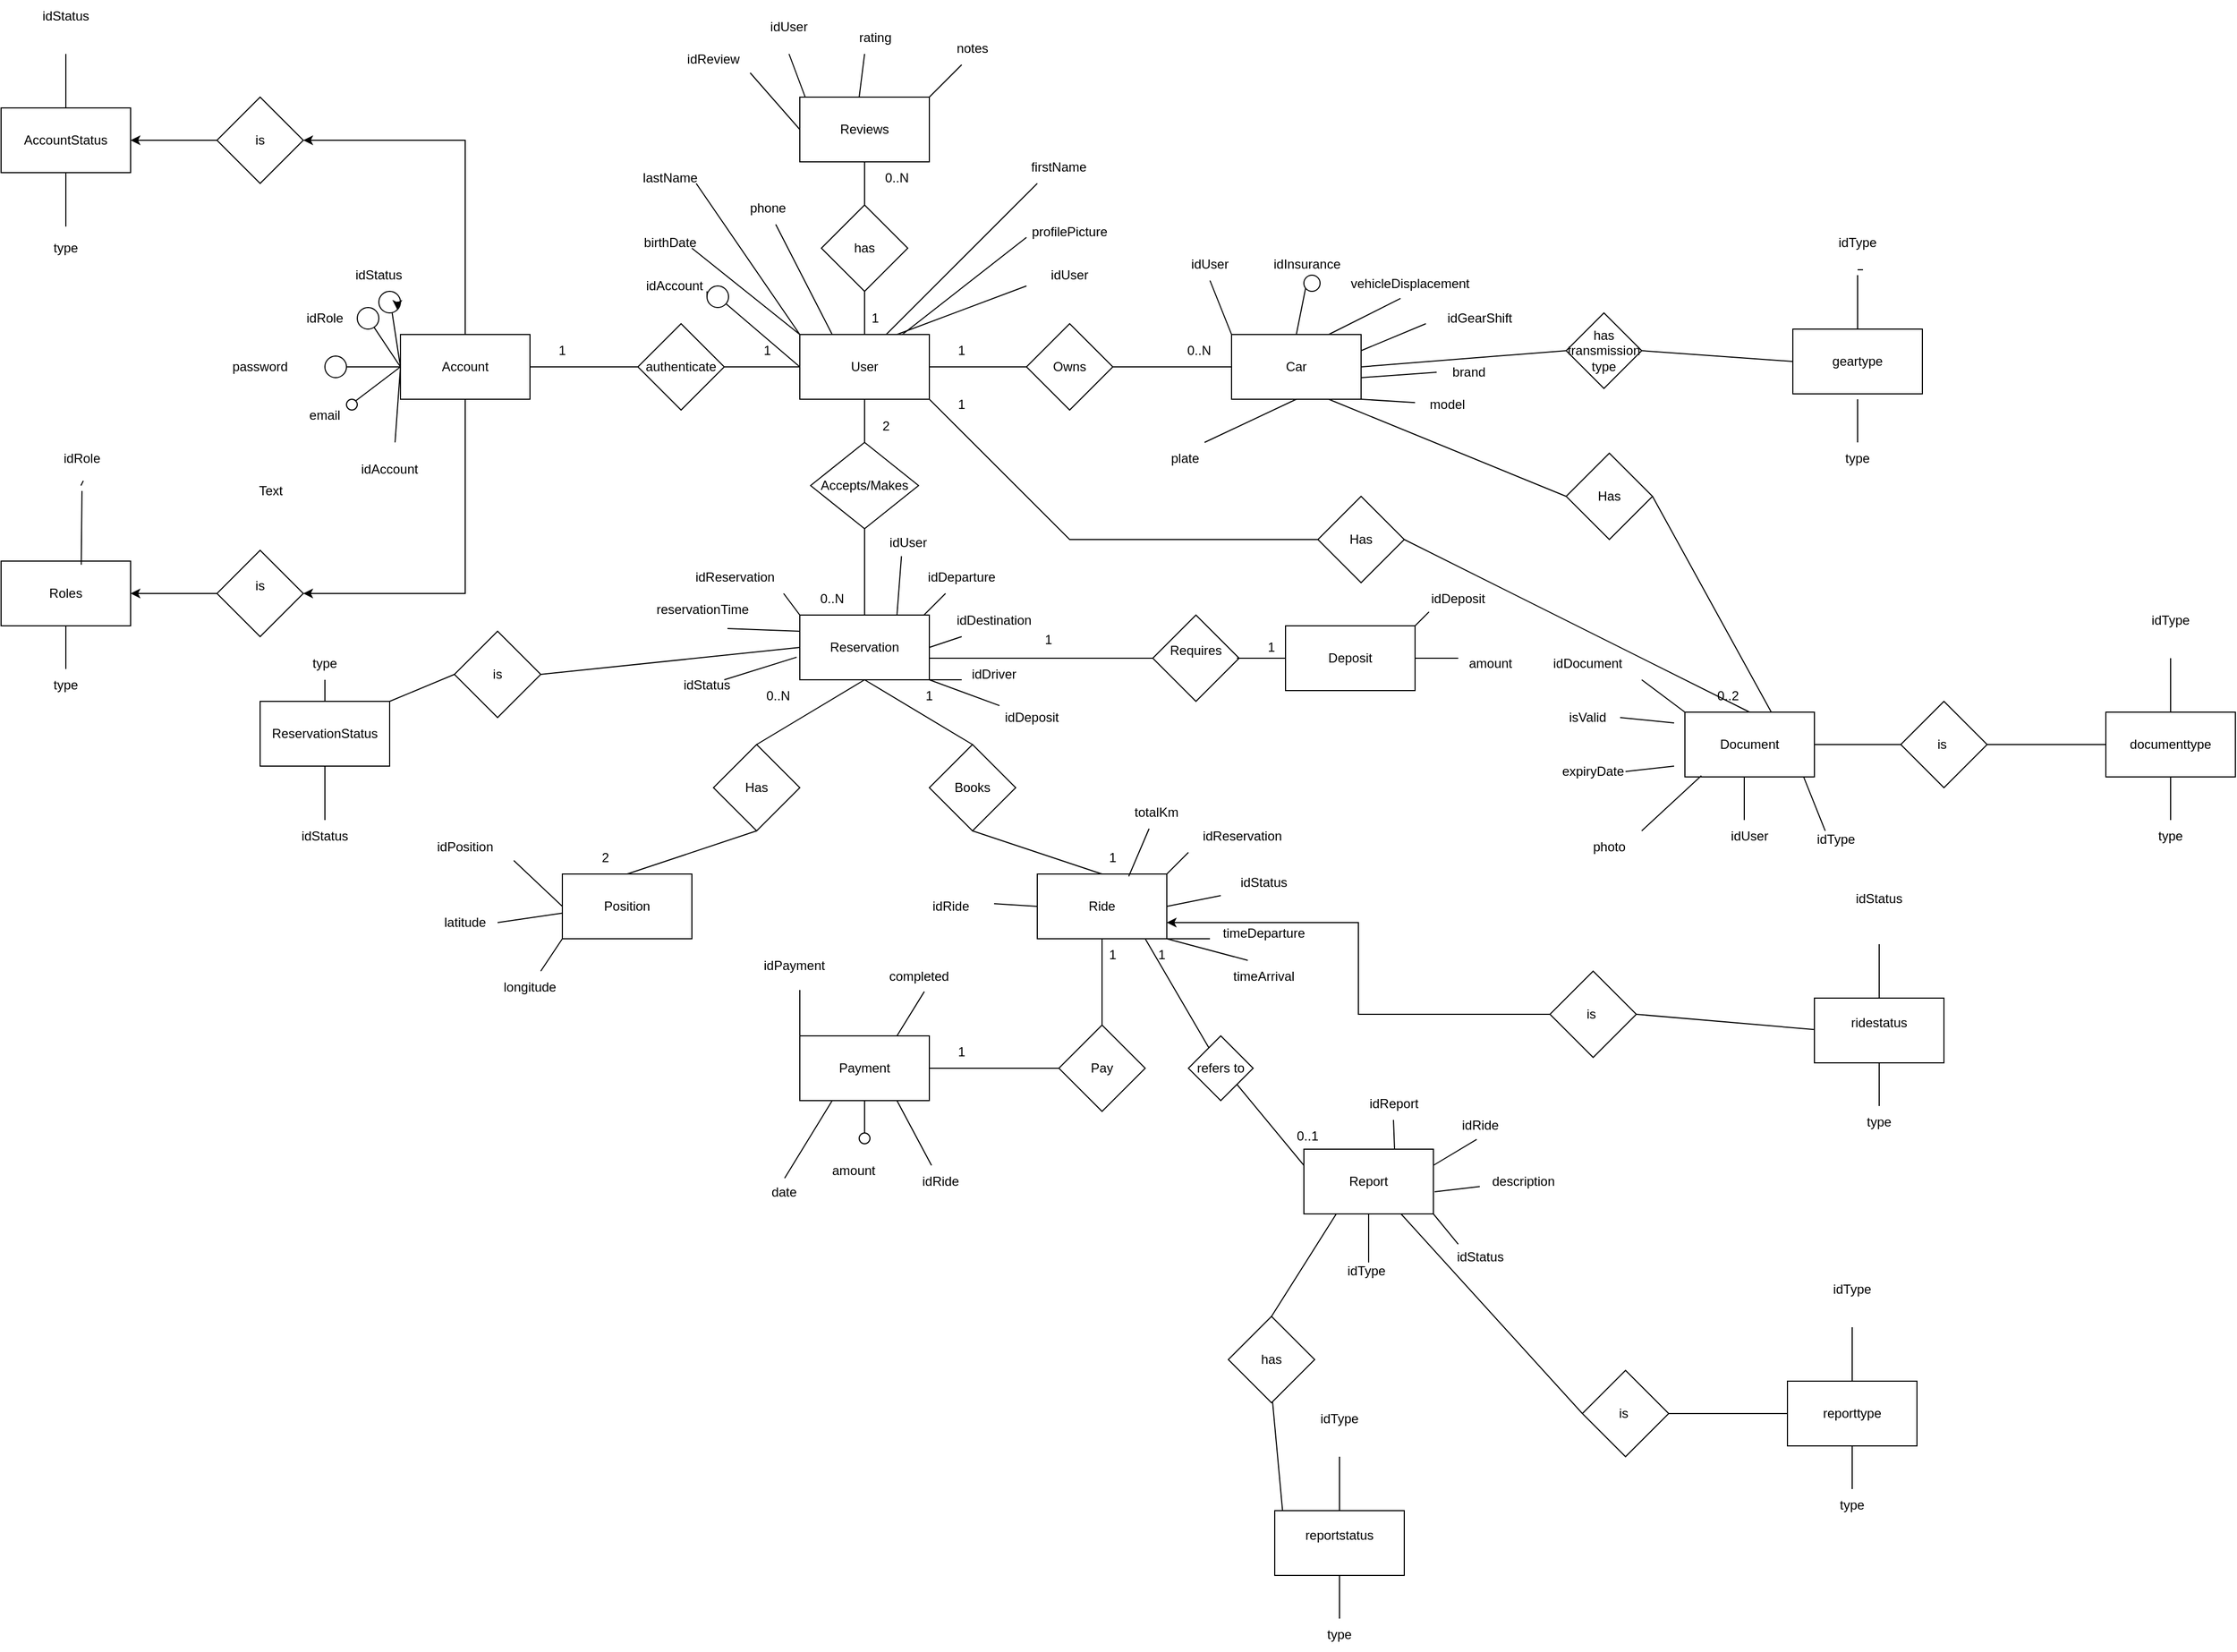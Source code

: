 <mxfile version="24.7.8">
  <diagram name="Pagina-1" id="vnqiKeFqIoHdIlABl-fI">
    <mxGraphModel dx="3432" dy="4234" grid="1" gridSize="10" guides="1" tooltips="1" connect="1" arrows="1" fold="1" page="1" pageScale="1" pageWidth="827" pageHeight="1169" math="0" shadow="0">
      <root>
        <mxCell id="0" />
        <mxCell id="1" parent="0" />
        <mxCell id="nl0A60HQpfqVXvjpLoiu-9" style="edgeStyle=orthogonalEdgeStyle;rounded=0;orthogonalLoop=1;jettySize=auto;html=1;exitX=0.5;exitY=1;exitDx=0;exitDy=0;entryX=1;entryY=0.5;entryDx=0;entryDy=0;" edge="1" parent="1" source="MX0C3Jx3wyEqu1No00II-1" target="nl0A60HQpfqVXvjpLoiu-1">
          <mxGeometry relative="1" as="geometry" />
        </mxCell>
        <mxCell id="nl0A60HQpfqVXvjpLoiu-10" style="edgeStyle=orthogonalEdgeStyle;rounded=0;orthogonalLoop=1;jettySize=auto;html=1;exitX=0.5;exitY=0;exitDx=0;exitDy=0;entryX=1;entryY=0.5;entryDx=0;entryDy=0;" edge="1" parent="1" source="MX0C3Jx3wyEqu1No00II-1" target="nl0A60HQpfqVXvjpLoiu-3">
          <mxGeometry relative="1" as="geometry" />
        </mxCell>
        <mxCell id="MX0C3Jx3wyEqu1No00II-1" value="Account" style="rounded=0;whiteSpace=wrap;html=1;" parent="1" vertex="1">
          <mxGeometry x="130" y="220" width="120" height="60" as="geometry" />
        </mxCell>
        <mxCell id="MX0C3Jx3wyEqu1No00II-2" value="&lt;div&gt;User&lt;/div&gt;" style="rounded=0;whiteSpace=wrap;html=1;" parent="1" vertex="1">
          <mxGeometry x="500" y="220" width="120" height="60" as="geometry" />
        </mxCell>
        <mxCell id="MX0C3Jx3wyEqu1No00II-3" value="authenticate" style="rhombus;whiteSpace=wrap;html=1;" parent="1" vertex="1">
          <mxGeometry x="350" y="210" width="80" height="80" as="geometry" />
        </mxCell>
        <mxCell id="MX0C3Jx3wyEqu1No00II-4" value="Car" style="rounded=0;whiteSpace=wrap;html=1;" parent="1" vertex="1">
          <mxGeometry x="900" y="220" width="120" height="60" as="geometry" />
        </mxCell>
        <mxCell id="MX0C3Jx3wyEqu1No00II-5" value="Owns" style="rhombus;whiteSpace=wrap;html=1;" parent="1" vertex="1">
          <mxGeometry x="710" y="210" width="80" height="80" as="geometry" />
        </mxCell>
        <mxCell id="MX0C3Jx3wyEqu1No00II-6" value="Document" style="rounded=0;whiteSpace=wrap;html=1;" parent="1" vertex="1">
          <mxGeometry x="1320" y="570" width="120" height="60" as="geometry" />
        </mxCell>
        <mxCell id="MX0C3Jx3wyEqu1No00II-7" value="Has" style="rhombus;whiteSpace=wrap;html=1;" parent="1" vertex="1">
          <mxGeometry x="980" y="370" width="80" height="80" as="geometry" />
        </mxCell>
        <mxCell id="MX0C3Jx3wyEqu1No00II-8" value="Accepts/Makes" style="rhombus;whiteSpace=wrap;html=1;" parent="1" vertex="1">
          <mxGeometry x="510" y="320" width="100" height="80" as="geometry" />
        </mxCell>
        <mxCell id="MX0C3Jx3wyEqu1No00II-10" value="&lt;div&gt;Reservation&lt;/div&gt;" style="rounded=0;whiteSpace=wrap;html=1;" parent="1" vertex="1">
          <mxGeometry x="500" y="480" width="120" height="60" as="geometry" />
        </mxCell>
        <mxCell id="MX0C3Jx3wyEqu1No00II-12" value="Has" style="rhombus;whiteSpace=wrap;html=1;" parent="1" vertex="1">
          <mxGeometry x="420" y="600" width="80" height="80" as="geometry" />
        </mxCell>
        <mxCell id="MX0C3Jx3wyEqu1No00II-13" value="Books" style="rhombus;whiteSpace=wrap;html=1;" parent="1" vertex="1">
          <mxGeometry x="620" y="600" width="80" height="80" as="geometry" />
        </mxCell>
        <mxCell id="MX0C3Jx3wyEqu1No00II-14" value="Position" style="rounded=0;whiteSpace=wrap;html=1;" parent="1" vertex="1">
          <mxGeometry x="280" y="720" width="120" height="60" as="geometry" />
        </mxCell>
        <mxCell id="MX0C3Jx3wyEqu1No00II-15" value="Ride" style="rounded=0;whiteSpace=wrap;html=1;" parent="1" vertex="1">
          <mxGeometry x="720" y="720" width="120" height="60" as="geometry" />
        </mxCell>
        <mxCell id="MX0C3Jx3wyEqu1No00II-16" value="Pay" style="rhombus;whiteSpace=wrap;html=1;" parent="1" vertex="1">
          <mxGeometry x="740" y="860" width="80" height="80" as="geometry" />
        </mxCell>
        <mxCell id="MX0C3Jx3wyEqu1No00II-17" value="Payment" style="rounded=0;whiteSpace=wrap;html=1;" parent="1" vertex="1">
          <mxGeometry x="500" y="870" width="120" height="60" as="geometry" />
        </mxCell>
        <mxCell id="MX0C3Jx3wyEqu1No00II-18" value="" style="endArrow=none;html=1;rounded=0;entryX=0;entryY=0.5;entryDx=0;entryDy=0;exitX=1;exitY=0.5;exitDx=0;exitDy=0;" parent="1" source="MX0C3Jx3wyEqu1No00II-3" target="MX0C3Jx3wyEqu1No00II-2" edge="1">
          <mxGeometry width="50" height="50" relative="1" as="geometry">
            <mxPoint x="490" y="440" as="sourcePoint" />
            <mxPoint x="540" y="390" as="targetPoint" />
          </mxGeometry>
        </mxCell>
        <mxCell id="MX0C3Jx3wyEqu1No00II-19" value="" style="endArrow=none;html=1;rounded=0;entryX=0;entryY=0.5;entryDx=0;entryDy=0;exitX=1;exitY=0.5;exitDx=0;exitDy=0;" parent="1" source="MX0C3Jx3wyEqu1No00II-1" target="MX0C3Jx3wyEqu1No00II-3" edge="1">
          <mxGeometry width="50" height="50" relative="1" as="geometry">
            <mxPoint x="490" y="440" as="sourcePoint" />
            <mxPoint x="540" y="390" as="targetPoint" />
          </mxGeometry>
        </mxCell>
        <mxCell id="MX0C3Jx3wyEqu1No00II-20" value="" style="endArrow=none;html=1;rounded=0;entryX=0;entryY=0.5;entryDx=0;entryDy=0;exitX=1;exitY=0.5;exitDx=0;exitDy=0;" parent="1" source="MX0C3Jx3wyEqu1No00II-2" target="MX0C3Jx3wyEqu1No00II-5" edge="1">
          <mxGeometry width="50" height="50" relative="1" as="geometry">
            <mxPoint x="490" y="440" as="sourcePoint" />
            <mxPoint x="540" y="390" as="targetPoint" />
          </mxGeometry>
        </mxCell>
        <mxCell id="MX0C3Jx3wyEqu1No00II-21" value="" style="endArrow=none;html=1;rounded=0;entryX=0;entryY=0.5;entryDx=0;entryDy=0;exitX=1;exitY=0.5;exitDx=0;exitDy=0;" parent="1" source="MX0C3Jx3wyEqu1No00II-5" target="MX0C3Jx3wyEqu1No00II-4" edge="1">
          <mxGeometry width="50" height="50" relative="1" as="geometry">
            <mxPoint x="490" y="440" as="sourcePoint" />
            <mxPoint x="540" y="390" as="targetPoint" />
          </mxGeometry>
        </mxCell>
        <mxCell id="MX0C3Jx3wyEqu1No00II-22" value="" style="endArrow=none;html=1;rounded=0;entryX=1;entryY=1;entryDx=0;entryDy=0;" parent="1" source="MX0C3Jx3wyEqu1No00II-7" target="MX0C3Jx3wyEqu1No00II-2" edge="1">
          <mxGeometry width="50" height="50" relative="1" as="geometry">
            <mxPoint x="1640" y="530" as="sourcePoint" />
            <mxPoint x="680" y="330" as="targetPoint" />
            <Array as="points">
              <mxPoint x="750" y="410" />
            </Array>
          </mxGeometry>
        </mxCell>
        <mxCell id="MX0C3Jx3wyEqu1No00II-23" value="" style="endArrow=none;html=1;rounded=0;entryX=0.5;entryY=1;entryDx=0;entryDy=0;exitX=0.5;exitY=0;exitDx=0;exitDy=0;" parent="1" source="MX0C3Jx3wyEqu1No00II-8" target="MX0C3Jx3wyEqu1No00II-2" edge="1">
          <mxGeometry width="50" height="50" relative="1" as="geometry">
            <mxPoint x="490" y="440" as="sourcePoint" />
            <mxPoint x="540" y="390" as="targetPoint" />
          </mxGeometry>
        </mxCell>
        <mxCell id="MX0C3Jx3wyEqu1No00II-25" value="" style="endArrow=none;html=1;rounded=0;entryX=0.5;entryY=0;entryDx=0;entryDy=0;exitX=1;exitY=0.5;exitDx=0;exitDy=0;" parent="1" source="MX0C3Jx3wyEqu1No00II-7" target="MX0C3Jx3wyEqu1No00II-6" edge="1">
          <mxGeometry width="50" height="50" relative="1" as="geometry">
            <mxPoint x="1640" y="530" as="sourcePoint" />
            <mxPoint x="1690" y="480" as="targetPoint" />
          </mxGeometry>
        </mxCell>
        <mxCell id="MX0C3Jx3wyEqu1No00II-26" value="" style="endArrow=none;html=1;rounded=0;entryX=0.5;entryY=1;entryDx=0;entryDy=0;exitX=0.5;exitY=0;exitDx=0;exitDy=0;" parent="1" source="MX0C3Jx3wyEqu1No00II-10" target="MX0C3Jx3wyEqu1No00II-8" edge="1">
          <mxGeometry width="50" height="50" relative="1" as="geometry">
            <mxPoint x="490" y="440" as="sourcePoint" />
            <mxPoint x="540" y="390" as="targetPoint" />
          </mxGeometry>
        </mxCell>
        <mxCell id="MX0C3Jx3wyEqu1No00II-28" value="" style="endArrow=none;html=1;rounded=0;entryX=0.5;entryY=1;entryDx=0;entryDy=0;exitX=0.5;exitY=0;exitDx=0;exitDy=0;" parent="1" source="MX0C3Jx3wyEqu1No00II-12" target="MX0C3Jx3wyEqu1No00II-10" edge="1">
          <mxGeometry width="50" height="50" relative="1" as="geometry">
            <mxPoint x="490" y="720" as="sourcePoint" />
            <mxPoint x="540" y="670" as="targetPoint" />
          </mxGeometry>
        </mxCell>
        <mxCell id="MX0C3Jx3wyEqu1No00II-29" value="" style="endArrow=none;html=1;rounded=0;entryX=0.5;entryY=1;entryDx=0;entryDy=0;exitX=0.5;exitY=0;exitDx=0;exitDy=0;" parent="1" source="MX0C3Jx3wyEqu1No00II-13" target="MX0C3Jx3wyEqu1No00II-10" edge="1">
          <mxGeometry width="50" height="50" relative="1" as="geometry">
            <mxPoint x="650" y="590" as="sourcePoint" />
            <mxPoint x="540" y="670" as="targetPoint" />
          </mxGeometry>
        </mxCell>
        <mxCell id="MX0C3Jx3wyEqu1No00II-30" value="" style="endArrow=none;html=1;rounded=0;exitX=0.5;exitY=0;exitDx=0;exitDy=0;entryX=0.5;entryY=1;entryDx=0;entryDy=0;" parent="1" source="MX0C3Jx3wyEqu1No00II-15" target="MX0C3Jx3wyEqu1No00II-13" edge="1">
          <mxGeometry width="50" height="50" relative="1" as="geometry">
            <mxPoint x="490" y="720" as="sourcePoint" />
            <mxPoint x="540" y="670" as="targetPoint" />
          </mxGeometry>
        </mxCell>
        <mxCell id="MX0C3Jx3wyEqu1No00II-31" value="" style="endArrow=none;html=1;rounded=0;exitX=0.5;exitY=0;exitDx=0;exitDy=0;entryX=0.5;entryY=1;entryDx=0;entryDy=0;" parent="1" source="MX0C3Jx3wyEqu1No00II-14" target="MX0C3Jx3wyEqu1No00II-12" edge="1">
          <mxGeometry width="50" height="50" relative="1" as="geometry">
            <mxPoint x="490" y="720" as="sourcePoint" />
            <mxPoint x="540" y="670" as="targetPoint" />
          </mxGeometry>
        </mxCell>
        <mxCell id="MX0C3Jx3wyEqu1No00II-32" value="" style="endArrow=none;html=1;rounded=0;entryX=0.5;entryY=0;entryDx=0;entryDy=0;exitX=0.5;exitY=1;exitDx=0;exitDy=0;" parent="1" source="MX0C3Jx3wyEqu1No00II-15" target="MX0C3Jx3wyEqu1No00II-16" edge="1">
          <mxGeometry width="50" height="50" relative="1" as="geometry">
            <mxPoint x="490" y="720" as="sourcePoint" />
            <mxPoint x="540" y="670" as="targetPoint" />
          </mxGeometry>
        </mxCell>
        <mxCell id="MX0C3Jx3wyEqu1No00II-33" value="" style="endArrow=none;html=1;rounded=0;entryX=0;entryY=0.5;entryDx=0;entryDy=0;exitX=1;exitY=0.5;exitDx=0;exitDy=0;" parent="1" source="MX0C3Jx3wyEqu1No00II-17" target="MX0C3Jx3wyEqu1No00II-16" edge="1">
          <mxGeometry width="50" height="50" relative="1" as="geometry">
            <mxPoint x="490" y="720" as="sourcePoint" />
            <mxPoint x="730" y="890" as="targetPoint" />
          </mxGeometry>
        </mxCell>
        <mxCell id="MX0C3Jx3wyEqu1No00II-34" value="1" style="text;html=1;align=center;verticalAlign=middle;whiteSpace=wrap;rounded=0;" parent="1" vertex="1">
          <mxGeometry x="250" y="220" width="60" height="30" as="geometry" />
        </mxCell>
        <mxCell id="MX0C3Jx3wyEqu1No00II-35" value="1" style="text;html=1;align=center;verticalAlign=middle;whiteSpace=wrap;rounded=0;" parent="1" vertex="1">
          <mxGeometry x="440" y="220" width="60" height="30" as="geometry" />
        </mxCell>
        <mxCell id="MX0C3Jx3wyEqu1No00II-36" value="1" style="text;html=1;align=center;verticalAlign=middle;whiteSpace=wrap;rounded=0;" parent="1" vertex="1">
          <mxGeometry x="620" y="220" width="60" height="30" as="geometry" />
        </mxCell>
        <mxCell id="MX0C3Jx3wyEqu1No00II-37" value="0..N" style="text;html=1;align=center;verticalAlign=middle;whiteSpace=wrap;rounded=0;" parent="1" vertex="1">
          <mxGeometry x="840" y="220" width="60" height="30" as="geometry" />
        </mxCell>
        <mxCell id="MX0C3Jx3wyEqu1No00II-38" value="1" style="text;html=1;align=center;verticalAlign=middle;whiteSpace=wrap;rounded=0;" parent="1" vertex="1">
          <mxGeometry x="620" y="270" width="60" height="30" as="geometry" />
        </mxCell>
        <mxCell id="MX0C3Jx3wyEqu1No00II-39" value="0..2" style="text;html=1;align=center;verticalAlign=middle;whiteSpace=wrap;rounded=0;" parent="1" vertex="1">
          <mxGeometry x="1330" y="540" width="60" height="30" as="geometry" />
        </mxCell>
        <mxCell id="MX0C3Jx3wyEqu1No00II-40" value="2" style="text;html=1;align=center;verticalAlign=middle;whiteSpace=wrap;rounded=0;" parent="1" vertex="1">
          <mxGeometry x="550" y="290" width="60" height="30" as="geometry" />
        </mxCell>
        <mxCell id="MX0C3Jx3wyEqu1No00II-41" value="0..N" style="text;html=1;align=center;verticalAlign=middle;whiteSpace=wrap;rounded=0;" parent="1" vertex="1">
          <mxGeometry x="500" y="450" width="60" height="30" as="geometry" />
        </mxCell>
        <mxCell id="MX0C3Jx3wyEqu1No00II-42" value="1" style="text;html=1;align=center;verticalAlign=middle;whiteSpace=wrap;rounded=0;" parent="1" vertex="1">
          <mxGeometry x="907" y="495" width="60" height="30" as="geometry" />
        </mxCell>
        <mxCell id="MX0C3Jx3wyEqu1No00II-44" value="0..N" style="text;html=1;align=center;verticalAlign=middle;whiteSpace=wrap;rounded=0;" parent="1" vertex="1">
          <mxGeometry x="450" y="540" width="60" height="30" as="geometry" />
        </mxCell>
        <mxCell id="MX0C3Jx3wyEqu1No00II-45" value="2" style="text;html=1;align=center;verticalAlign=middle;whiteSpace=wrap;rounded=0;" parent="1" vertex="1">
          <mxGeometry x="290" y="690" width="60" height="30" as="geometry" />
        </mxCell>
        <mxCell id="MX0C3Jx3wyEqu1No00II-46" value="1" style="text;html=1;align=center;verticalAlign=middle;whiteSpace=wrap;rounded=0;" parent="1" vertex="1">
          <mxGeometry x="590" y="540" width="60" height="30" as="geometry" />
        </mxCell>
        <mxCell id="MX0C3Jx3wyEqu1No00II-47" value="1" style="text;html=1;align=center;verticalAlign=middle;whiteSpace=wrap;rounded=0;" parent="1" vertex="1">
          <mxGeometry x="760" y="690" width="60" height="30" as="geometry" />
        </mxCell>
        <mxCell id="MX0C3Jx3wyEqu1No00II-48" value="1" style="text;html=1;align=center;verticalAlign=middle;whiteSpace=wrap;rounded=0;" parent="1" vertex="1">
          <mxGeometry x="760" y="780" width="60" height="30" as="geometry" />
        </mxCell>
        <mxCell id="MX0C3Jx3wyEqu1No00II-49" value="1" style="text;html=1;align=center;verticalAlign=middle;whiteSpace=wrap;rounded=0;" parent="1" vertex="1">
          <mxGeometry x="620" y="870" width="60" height="30" as="geometry" />
        </mxCell>
        <mxCell id="MX0C3Jx3wyEqu1No00II-50" value="Reviews" style="rounded=0;whiteSpace=wrap;html=1;" parent="1" vertex="1">
          <mxGeometry x="500" width="120" height="60" as="geometry" />
        </mxCell>
        <mxCell id="MX0C3Jx3wyEqu1No00II-51" value="" style="endArrow=none;html=1;rounded=0;entryX=0.5;entryY=1;entryDx=0;entryDy=0;" parent="1" source="MX0C3Jx3wyEqu1No00II-52" target="MX0C3Jx3wyEqu1No00II-50" edge="1">
          <mxGeometry width="50" height="50" relative="1" as="geometry">
            <mxPoint x="560" y="140" as="sourcePoint" />
            <mxPoint x="440" y="220" as="targetPoint" />
          </mxGeometry>
        </mxCell>
        <mxCell id="MX0C3Jx3wyEqu1No00II-54" value="" style="endArrow=none;html=1;rounded=0;entryX=0.5;entryY=1;entryDx=0;entryDy=0;" parent="1" target="MX0C3Jx3wyEqu1No00II-52" edge="1">
          <mxGeometry width="50" height="50" relative="1" as="geometry">
            <mxPoint x="560" y="140" as="sourcePoint" />
            <mxPoint x="560" y="60" as="targetPoint" />
          </mxGeometry>
        </mxCell>
        <mxCell id="MX0C3Jx3wyEqu1No00II-52" value="has" style="rhombus;whiteSpace=wrap;html=1;" parent="1" vertex="1">
          <mxGeometry x="520" y="100" width="80" height="80" as="geometry" />
        </mxCell>
        <mxCell id="MX0C3Jx3wyEqu1No00II-55" value="" style="endArrow=none;html=1;rounded=0;entryX=0.5;entryY=1;entryDx=0;entryDy=0;exitX=0.5;exitY=0;exitDx=0;exitDy=0;" parent="1" source="MX0C3Jx3wyEqu1No00II-2" target="MX0C3Jx3wyEqu1No00II-52" edge="1">
          <mxGeometry width="50" height="50" relative="1" as="geometry">
            <mxPoint x="390" y="270" as="sourcePoint" />
            <mxPoint x="440" y="220" as="targetPoint" />
          </mxGeometry>
        </mxCell>
        <mxCell id="MX0C3Jx3wyEqu1No00II-56" value="1" style="text;html=1;align=center;verticalAlign=middle;whiteSpace=wrap;rounded=0;" parent="1" vertex="1">
          <mxGeometry x="540" y="190" width="60" height="30" as="geometry" />
        </mxCell>
        <mxCell id="MX0C3Jx3wyEqu1No00II-57" value="0..N" style="text;html=1;align=center;verticalAlign=middle;whiteSpace=wrap;rounded=0;" parent="1" vertex="1">
          <mxGeometry x="560" y="60" width="60" height="30" as="geometry" />
        </mxCell>
        <mxCell id="MX0C3Jx3wyEqu1No00II-58" value="" style="endArrow=none;html=1;rounded=0;exitX=0;exitY=0.5;exitDx=0;exitDy=0;entryX=1;entryY=0;entryDx=0;entryDy=0;" parent="1" source="MX0C3Jx3wyEqu1No00II-1" target="MX0C3Jx3wyEqu1No00II-65" edge="1">
          <mxGeometry width="50" height="50" relative="1" as="geometry">
            <mxPoint x="85" y="325" as="sourcePoint" />
            <mxPoint x="130" y="280" as="targetPoint" />
          </mxGeometry>
        </mxCell>
        <mxCell id="MX0C3Jx3wyEqu1No00II-61" value="idRole" style="text;html=1;align=center;verticalAlign=middle;whiteSpace=wrap;rounded=0;" parent="1" vertex="1">
          <mxGeometry x="30" y="190" width="60" height="30" as="geometry" />
        </mxCell>
        <mxCell id="MX0C3Jx3wyEqu1No00II-62" value="password" style="text;html=1;align=center;verticalAlign=middle;whiteSpace=wrap;rounded=0;" parent="1" vertex="1">
          <mxGeometry x="-30" y="235" width="60" height="30" as="geometry" />
        </mxCell>
        <mxCell id="MX0C3Jx3wyEqu1No00II-63" value="email" style="text;html=1;align=center;verticalAlign=middle;whiteSpace=wrap;rounded=0;rotation=0;" parent="1" vertex="1">
          <mxGeometry x="30" y="280" width="60" height="30" as="geometry" />
        </mxCell>
        <mxCell id="MX0C3Jx3wyEqu1No00II-64" value="idStatus" style="text;html=1;align=center;verticalAlign=middle;whiteSpace=wrap;rounded=0;" parent="1" vertex="1">
          <mxGeometry x="80" y="150" width="60" height="30" as="geometry" />
        </mxCell>
        <mxCell id="MX0C3Jx3wyEqu1No00II-65" value="" style="ellipse;whiteSpace=wrap;html=1;aspect=fixed;" parent="1" vertex="1">
          <mxGeometry x="80" y="280" width="10" height="10" as="geometry" />
        </mxCell>
        <mxCell id="MX0C3Jx3wyEqu1No00II-74" value="" style="endArrow=none;html=1;rounded=0;exitX=0;exitY=0.5;exitDx=0;exitDy=0;" parent="1" source="MX0C3Jx3wyEqu1No00II-200" edge="1">
          <mxGeometry width="50" height="50" relative="1" as="geometry">
            <mxPoint x="390" y="210" as="sourcePoint" />
            <mxPoint x="80" y="250" as="targetPoint" />
          </mxGeometry>
        </mxCell>
        <mxCell id="MX0C3Jx3wyEqu1No00II-75" value="" style="endArrow=none;html=1;rounded=0;exitX=0;exitY=0.5;exitDx=0;exitDy=0;" parent="1" source="MX0C3Jx3wyEqu1No00II-199" edge="1">
          <mxGeometry width="50" height="50" relative="1" as="geometry">
            <mxPoint x="130" y="250" as="sourcePoint" />
            <mxPoint x="100" y="210" as="targetPoint" />
          </mxGeometry>
        </mxCell>
        <mxCell id="MX0C3Jx3wyEqu1No00II-76" value="" style="endArrow=none;html=1;rounded=0;exitX=0;exitY=0.5;exitDx=0;exitDy=0;" parent="1" source="MX0C3Jx3wyEqu1No00II-1" edge="1">
          <mxGeometry width="50" height="50" relative="1" as="geometry">
            <mxPoint x="390" y="210" as="sourcePoint" />
            <mxPoint x="122.308" y="200" as="targetPoint" />
          </mxGeometry>
        </mxCell>
        <mxCell id="MX0C3Jx3wyEqu1No00II-78" value="idUser" style="text;html=1;align=center;verticalAlign=middle;whiteSpace=wrap;rounded=0;" parent="1" vertex="1">
          <mxGeometry x="720" y="150" width="60" height="30" as="geometry" />
        </mxCell>
        <mxCell id="MX0C3Jx3wyEqu1No00II-79" value="idAccount" style="text;html=1;align=center;verticalAlign=middle;whiteSpace=wrap;rounded=0;" parent="1" vertex="1">
          <mxGeometry x="354" y="160" width="60" height="30" as="geometry" />
        </mxCell>
        <mxCell id="MX0C3Jx3wyEqu1No00II-80" value="firstName" style="text;html=1;align=center;verticalAlign=middle;whiteSpace=wrap;rounded=0;" parent="1" vertex="1">
          <mxGeometry x="710" y="50" width="60" height="30" as="geometry" />
        </mxCell>
        <mxCell id="MX0C3Jx3wyEqu1No00II-81" value="lastName" style="text;html=1;align=center;verticalAlign=middle;whiteSpace=wrap;rounded=0;" parent="1" vertex="1">
          <mxGeometry x="350" y="60" width="60" height="30" as="geometry" />
        </mxCell>
        <mxCell id="MX0C3Jx3wyEqu1No00II-82" value="birthDate" style="text;html=1;align=center;verticalAlign=middle;whiteSpace=wrap;rounded=0;" parent="1" vertex="1">
          <mxGeometry x="350" y="120" width="60" height="30" as="geometry" />
        </mxCell>
        <mxCell id="MX0C3Jx3wyEqu1No00II-83" value="profilePicture" style="text;html=1;align=center;verticalAlign=middle;whiteSpace=wrap;rounded=0;" parent="1" vertex="1">
          <mxGeometry x="720" y="110" width="60" height="30" as="geometry" />
        </mxCell>
        <mxCell id="MX0C3Jx3wyEqu1No00II-84" value="idUser" style="text;html=1;align=center;verticalAlign=middle;whiteSpace=wrap;rounded=0;" parent="1" vertex="1">
          <mxGeometry x="460" y="-80" width="60" height="30" as="geometry" />
        </mxCell>
        <mxCell id="MX0C3Jx3wyEqu1No00II-85" value="rating" style="text;html=1;align=center;verticalAlign=middle;whiteSpace=wrap;rounded=0;" parent="1" vertex="1">
          <mxGeometry x="540" y="-70" width="60" height="30" as="geometry" />
        </mxCell>
        <mxCell id="MX0C3Jx3wyEqu1No00II-86" value="notes" style="text;html=1;align=center;verticalAlign=middle;whiteSpace=wrap;rounded=0;" parent="1" vertex="1">
          <mxGeometry x="630" y="-60" width="60" height="30" as="geometry" />
        </mxCell>
        <mxCell id="MX0C3Jx3wyEqu1No00II-87" value="idUser" style="text;html=1;align=center;verticalAlign=middle;whiteSpace=wrap;rounded=0;" parent="1" vertex="1">
          <mxGeometry x="850" y="140" width="60" height="30" as="geometry" />
        </mxCell>
        <mxCell id="MX0C3Jx3wyEqu1No00II-88" value="idInsurance" style="text;html=1;align=center;verticalAlign=middle;whiteSpace=wrap;rounded=0;" parent="1" vertex="1">
          <mxGeometry x="940" y="140" width="60" height="30" as="geometry" />
        </mxCell>
        <mxCell id="MX0C3Jx3wyEqu1No00II-91" value="idGearShift" style="text;html=1;align=center;verticalAlign=middle;whiteSpace=wrap;rounded=0;" parent="1" vertex="1">
          <mxGeometry x="1100" y="190" width="60" height="30" as="geometry" />
        </mxCell>
        <mxCell id="MX0C3Jx3wyEqu1No00II-92" value="brand" style="text;html=1;align=center;verticalAlign=middle;whiteSpace=wrap;rounded=0;" parent="1" vertex="1">
          <mxGeometry x="1090" y="240" width="60" height="30" as="geometry" />
        </mxCell>
        <mxCell id="MX0C3Jx3wyEqu1No00II-93" value="model" style="text;html=1;align=center;verticalAlign=middle;whiteSpace=wrap;rounded=0;" parent="1" vertex="1">
          <mxGeometry x="1070" y="270" width="60" height="30" as="geometry" />
        </mxCell>
        <mxCell id="MX0C3Jx3wyEqu1No00II-95" value="idReservation" style="text;html=1;align=center;verticalAlign=middle;whiteSpace=wrap;rounded=0;" parent="1" vertex="1">
          <mxGeometry x="410" y="430" width="60" height="30" as="geometry" />
        </mxCell>
        <mxCell id="MX0C3Jx3wyEqu1No00II-96" value="reservationTime" style="text;html=1;align=center;verticalAlign=middle;whiteSpace=wrap;rounded=0;" parent="1" vertex="1">
          <mxGeometry x="380" y="460" width="60" height="30" as="geometry" />
        </mxCell>
        <mxCell id="MX0C3Jx3wyEqu1No00II-97" value="idStatus" style="text;html=1;align=center;verticalAlign=middle;whiteSpace=wrap;rounded=0;" parent="1" vertex="1">
          <mxGeometry x="384" y="530" width="60" height="30" as="geometry" />
        </mxCell>
        <mxCell id="MX0C3Jx3wyEqu1No00II-98" value="idDeparture" style="text;html=1;align=center;verticalAlign=middle;whiteSpace=wrap;rounded=0;" parent="1" vertex="1">
          <mxGeometry x="620" y="430" width="60" height="30" as="geometry" />
        </mxCell>
        <mxCell id="MX0C3Jx3wyEqu1No00II-99" value="idDestination" style="text;html=1;align=center;verticalAlign=middle;whiteSpace=wrap;rounded=0;" parent="1" vertex="1">
          <mxGeometry x="650" y="470" width="60" height="30" as="geometry" />
        </mxCell>
        <mxCell id="MX0C3Jx3wyEqu1No00II-100" value="idDriver" style="text;html=1;align=center;verticalAlign=middle;whiteSpace=wrap;rounded=0;" parent="1" vertex="1">
          <mxGeometry x="650" y="520" width="60" height="30" as="geometry" />
        </mxCell>
        <mxCell id="MX0C3Jx3wyEqu1No00II-106" value="idReview" style="text;html=1;align=center;verticalAlign=middle;whiteSpace=wrap;rounded=0;" parent="1" vertex="1">
          <mxGeometry x="390" y="-50" width="60" height="30" as="geometry" />
        </mxCell>
        <mxCell id="MX0C3Jx3wyEqu1No00II-107" value="idDocument" style="text;html=1;align=center;verticalAlign=middle;whiteSpace=wrap;rounded=0;" parent="1" vertex="1">
          <mxGeometry x="1200" y="510" width="60" height="30" as="geometry" />
        </mxCell>
        <mxCell id="MX0C3Jx3wyEqu1No00II-108" value="isValid" style="text;html=1;align=center;verticalAlign=middle;whiteSpace=wrap;rounded=0;" parent="1" vertex="1">
          <mxGeometry x="1200" y="560" width="60" height="30" as="geometry" />
        </mxCell>
        <mxCell id="MX0C3Jx3wyEqu1No00II-109" value="expiryDate" style="text;html=1;align=center;verticalAlign=middle;whiteSpace=wrap;rounded=0;" parent="1" vertex="1">
          <mxGeometry x="1205" y="610" width="60" height="30" as="geometry" />
        </mxCell>
        <mxCell id="MX0C3Jx3wyEqu1No00II-110" value="photo" style="text;html=1;align=center;verticalAlign=middle;whiteSpace=wrap;rounded=0;" parent="1" vertex="1">
          <mxGeometry x="1220" y="680" width="60" height="30" as="geometry" />
        </mxCell>
        <mxCell id="MX0C3Jx3wyEqu1No00II-111" value="idUser" style="text;html=1;align=center;verticalAlign=middle;whiteSpace=wrap;rounded=0;" parent="1" vertex="1">
          <mxGeometry x="1350" y="670" width="60" height="30" as="geometry" />
        </mxCell>
        <mxCell id="MX0C3Jx3wyEqu1No00II-112" value="idPosition" style="text;html=1;align=center;verticalAlign=middle;whiteSpace=wrap;rounded=0;" parent="1" vertex="1">
          <mxGeometry x="160" y="680" width="60" height="30" as="geometry" />
        </mxCell>
        <mxCell id="MX0C3Jx3wyEqu1No00II-113" value="latitude" style="text;html=1;align=center;verticalAlign=middle;whiteSpace=wrap;rounded=0;" parent="1" vertex="1">
          <mxGeometry x="160" y="750" width="60" height="30" as="geometry" />
        </mxCell>
        <mxCell id="MX0C3Jx3wyEqu1No00II-114" value="longitude" style="text;html=1;align=center;verticalAlign=middle;whiteSpace=wrap;rounded=0;" parent="1" vertex="1">
          <mxGeometry x="220" y="810" width="60" height="30" as="geometry" />
        </mxCell>
        <mxCell id="MX0C3Jx3wyEqu1No00II-115" value="idPayment" style="text;html=1;align=center;verticalAlign=middle;whiteSpace=wrap;rounded=0;" parent="1" vertex="1">
          <mxGeometry x="465" y="790" width="60" height="30" as="geometry" />
        </mxCell>
        <mxCell id="MX0C3Jx3wyEqu1No00II-118" value="amount" style="text;html=1;align=center;verticalAlign=middle;whiteSpace=wrap;rounded=0;" parent="1" vertex="1">
          <mxGeometry x="520" y="980" width="60" height="30" as="geometry" />
        </mxCell>
        <mxCell id="MX0C3Jx3wyEqu1No00II-119" value="" style="shape=image;html=1;verticalAlign=top;verticalLabelPosition=bottom;labelBackgroundColor=#ffffff;imageAspect=0;aspect=fixed;image=https://cdn4.iconfinder.com/data/icons/essential-app-2/16/record-round-circle-dot-128.png" parent="1" vertex="1">
          <mxGeometry x="1270" y="530" width="10" height="10" as="geometry" />
        </mxCell>
        <mxCell id="MX0C3Jx3wyEqu1No00II-120" value="" style="shape=image;html=1;verticalAlign=top;verticalLabelPosition=bottom;labelBackgroundColor=#ffffff;imageAspect=0;aspect=fixed;image=https://cdn4.iconfinder.com/data/icons/essential-app-2/16/record-round-circle-dot-128.png" parent="1" vertex="1">
          <mxGeometry x="225" y="700" width="10" height="10" as="geometry" />
        </mxCell>
        <mxCell id="MX0C3Jx3wyEqu1No00II-121" value="" style="shape=image;html=1;verticalAlign=top;verticalLabelPosition=bottom;labelBackgroundColor=#ffffff;imageAspect=0;aspect=fixed;image=https://cdn4.iconfinder.com/data/icons/essential-app-2/16/record-round-circle-dot-128.png" parent="1" vertex="1">
          <mxGeometry x="490" y="820" width="10" height="10" as="geometry" />
        </mxCell>
        <mxCell id="MX0C3Jx3wyEqu1No00II-123" value="" style="shape=image;html=1;verticalAlign=top;verticalLabelPosition=bottom;labelBackgroundColor=#ffffff;imageAspect=0;aspect=fixed;image=https://cdn4.iconfinder.com/data/icons/essential-app-2/16/record-round-circle-dot-128.png" parent="1" vertex="1">
          <mxGeometry x="670" y="745" width="10" height="10" as="geometry" />
        </mxCell>
        <mxCell id="MX0C3Jx3wyEqu1No00II-124" value="idRide" style="text;html=1;align=center;verticalAlign=middle;whiteSpace=wrap;rounded=0;" parent="1" vertex="1">
          <mxGeometry x="610" y="735" width="60" height="30" as="geometry" />
        </mxCell>
        <mxCell id="MX0C3Jx3wyEqu1No00II-125" value="idReservation" style="text;html=1;align=center;verticalAlign=middle;whiteSpace=wrap;rounded=0;" parent="1" vertex="1">
          <mxGeometry x="880" y="670" width="60" height="30" as="geometry" />
        </mxCell>
        <mxCell id="MX0C3Jx3wyEqu1No00II-126" value="idStatus&lt;div&gt;&lt;br&gt;&lt;/div&gt;" style="text;html=1;align=center;verticalAlign=middle;whiteSpace=wrap;rounded=0;" parent="1" vertex="1">
          <mxGeometry x="900" y="720" width="60" height="30" as="geometry" />
        </mxCell>
        <mxCell id="MX0C3Jx3wyEqu1No00II-127" value="timeDeparture" style="text;html=1;align=center;verticalAlign=middle;whiteSpace=wrap;rounded=0;" parent="1" vertex="1">
          <mxGeometry x="900" y="760" width="60" height="30" as="geometry" />
        </mxCell>
        <mxCell id="MX0C3Jx3wyEqu1No00II-128" value="timeArrival" style="text;html=1;align=center;verticalAlign=middle;whiteSpace=wrap;rounded=0;" parent="1" vertex="1">
          <mxGeometry x="900" y="800" width="60" height="30" as="geometry" />
        </mxCell>
        <mxCell id="MX0C3Jx3wyEqu1No00II-130" value="" style="shape=image;html=1;verticalAlign=top;verticalLabelPosition=bottom;labelBackgroundColor=#ffffff;imageAspect=0;aspect=fixed;image=https://cdn4.iconfinder.com/data/icons/essential-app-2/16/record-round-circle-dot-128.png" parent="1" vertex="1">
          <mxGeometry x="480" y="450" width="10" height="10" as="geometry" />
        </mxCell>
        <mxCell id="MX0C3Jx3wyEqu1No00II-132" value="" style="shape=image;html=1;verticalAlign=top;verticalLabelPosition=bottom;labelBackgroundColor=#ffffff;imageAspect=0;aspect=fixed;image=https://cdn4.iconfinder.com/data/icons/essential-app-2/16/record-round-circle-dot-128.png" parent="1" vertex="1">
          <mxGeometry x="444" y="-30" width="10" height="10" as="geometry" />
        </mxCell>
        <mxCell id="MX0C3Jx3wyEqu1No00II-133" value="" style="shape=image;html=1;verticalAlign=top;verticalLabelPosition=bottom;labelBackgroundColor=#ffffff;imageAspect=0;aspect=fixed;image=https://cdn4.iconfinder.com/data/icons/essential-app-2/16/record-round-circle-dot-128.png" parent="1" vertex="1">
          <mxGeometry x="870" y="320" width="10" height="10" as="geometry" />
        </mxCell>
        <mxCell id="MX0C3Jx3wyEqu1No00II-134" value="plate" style="text;html=1;align=center;verticalAlign=middle;whiteSpace=wrap;rounded=0;" parent="1" vertex="1">
          <mxGeometry x="827" y="320" width="60" height="30" as="geometry" />
        </mxCell>
        <mxCell id="MX0C3Jx3wyEqu1No00II-135" value="idAccount" style="text;html=1;align=center;verticalAlign=middle;whiteSpace=wrap;rounded=0;" parent="1" vertex="1">
          <mxGeometry x="90" y="330" width="60" height="30" as="geometry" />
        </mxCell>
        <mxCell id="MX0C3Jx3wyEqu1No00II-136" value="" style="shape=image;html=1;verticalAlign=top;verticalLabelPosition=bottom;labelBackgroundColor=#ffffff;imageAspect=0;aspect=fixed;image=https://cdn4.iconfinder.com/data/icons/essential-app-2/16/record-round-circle-dot-128.png" parent="1" vertex="1">
          <mxGeometry x="710" y="170" width="10" height="10" as="geometry" />
        </mxCell>
        <mxCell id="MX0C3Jx3wyEqu1No00II-138" value="" style="shape=image;html=1;verticalAlign=top;verticalLabelPosition=bottom;labelBackgroundColor=#ffffff;imageAspect=0;aspect=fixed;image=https://cdn4.iconfinder.com/data/icons/essential-app-2/16/record-round-circle-dot-128.png" parent="1" vertex="1">
          <mxGeometry x="120" y="320" width="10" height="10" as="geometry" />
        </mxCell>
        <mxCell id="MX0C3Jx3wyEqu1No00II-143" value="" style="endArrow=none;html=1;rounded=0;entryX=0.5;entryY=0;entryDx=0;entryDy=0;" parent="1" target="MX0C3Jx3wyEqu1No00II-138" edge="1">
          <mxGeometry width="50" height="50" relative="1" as="geometry">
            <mxPoint x="130" y="250" as="sourcePoint" />
            <mxPoint x="210" y="110" as="targetPoint" />
          </mxGeometry>
        </mxCell>
        <mxCell id="MX0C3Jx3wyEqu1No00II-144" value="" style="endArrow=none;html=1;rounded=0;entryX=1;entryY=0.75;entryDx=0;entryDy=0;exitX=0;exitY=0.5;exitDx=0;exitDy=0;" parent="1" source="MX0C3Jx3wyEqu1No00II-50" target="MX0C3Jx3wyEqu1No00II-132" edge="1">
          <mxGeometry width="50" height="50" relative="1" as="geometry">
            <mxPoint x="160" y="160" as="sourcePoint" />
            <mxPoint x="210" y="110" as="targetPoint" />
          </mxGeometry>
        </mxCell>
        <mxCell id="MX0C3Jx3wyEqu1No00II-145" value="" style="endArrow=none;html=1;rounded=0;entryX=0;entryY=0.5;entryDx=0;entryDy=0;exitX=0.75;exitY=0;exitDx=0;exitDy=0;" parent="1" source="MX0C3Jx3wyEqu1No00II-2" target="MX0C3Jx3wyEqu1No00II-136" edge="1">
          <mxGeometry width="50" height="50" relative="1" as="geometry">
            <mxPoint x="580" y="160" as="sourcePoint" />
            <mxPoint x="630" y="110" as="targetPoint" />
          </mxGeometry>
        </mxCell>
        <mxCell id="MX0C3Jx3wyEqu1No00II-146" value="" style="endArrow=none;html=1;rounded=0;entryX=0.5;entryY=0;entryDx=0;entryDy=0;exitX=0.5;exitY=1;exitDx=0;exitDy=0;" parent="1" source="MX0C3Jx3wyEqu1No00II-4" target="MX0C3Jx3wyEqu1No00II-133" edge="1">
          <mxGeometry width="50" height="50" relative="1" as="geometry">
            <mxPoint x="820" y="160" as="sourcePoint" />
            <mxPoint x="870" y="110" as="targetPoint" />
          </mxGeometry>
        </mxCell>
        <mxCell id="MX0C3Jx3wyEqu1No00II-148" value="" style="endArrow=none;html=1;rounded=0;entryX=1;entryY=0.25;entryDx=0;entryDy=0;exitX=0;exitY=0.5;exitDx=0;exitDy=0;" parent="1" source="MX0C3Jx3wyEqu1No00II-15" target="MX0C3Jx3wyEqu1No00II-123" edge="1">
          <mxGeometry width="50" height="50" relative="1" as="geometry">
            <mxPoint x="770" y="745" as="sourcePoint" />
            <mxPoint x="920" y="645" as="targetPoint" />
          </mxGeometry>
        </mxCell>
        <mxCell id="MX0C3Jx3wyEqu1No00II-149" value="" style="endArrow=none;html=1;rounded=0;entryX=1;entryY=0.75;entryDx=0;entryDy=0;exitX=0;exitY=0;exitDx=0;exitDy=0;" parent="1" source="MX0C3Jx3wyEqu1No00II-17" target="MX0C3Jx3wyEqu1No00II-121" edge="1">
          <mxGeometry width="50" height="50" relative="1" as="geometry">
            <mxPoint x="820" y="890" as="sourcePoint" />
            <mxPoint x="870" y="840" as="targetPoint" />
          </mxGeometry>
        </mxCell>
        <mxCell id="MX0C3Jx3wyEqu1No00II-150" value="" style="endArrow=none;html=1;rounded=0;entryX=1;entryY=0.75;entryDx=0;entryDy=0;exitX=0;exitY=0.5;exitDx=0;exitDy=0;" parent="1" source="MX0C3Jx3wyEqu1No00II-14" target="MX0C3Jx3wyEqu1No00II-120" edge="1">
          <mxGeometry width="50" height="50" relative="1" as="geometry">
            <mxPoint x="390" y="790" as="sourcePoint" />
            <mxPoint x="440" y="740" as="targetPoint" />
          </mxGeometry>
        </mxCell>
        <mxCell id="MX0C3Jx3wyEqu1No00II-151" value="" style="endArrow=none;html=1;rounded=0;entryX=1;entryY=1;entryDx=0;entryDy=0;exitX=0;exitY=0;exitDx=0;exitDy=0;" parent="1" source="MX0C3Jx3wyEqu1No00II-6" target="MX0C3Jx3wyEqu1No00II-119" edge="1">
          <mxGeometry width="50" height="50" relative="1" as="geometry">
            <mxPoint x="1540" y="520" as="sourcePoint" />
            <mxPoint x="1590" y="470" as="targetPoint" />
          </mxGeometry>
        </mxCell>
        <mxCell id="MX0C3Jx3wyEqu1No00II-152" value="" style="endArrow=none;html=1;rounded=0;entryX=0;entryY=1;entryDx=0;entryDy=0;exitX=0.5;exitY=1;exitDx=0;exitDy=0;" parent="1" source="MX0C3Jx3wyEqu1No00II-130" target="MX0C3Jx3wyEqu1No00II-41" edge="1">
          <mxGeometry width="50" height="50" relative="1" as="geometry">
            <mxPoint x="390" y="430" as="sourcePoint" />
            <mxPoint x="440" y="380" as="targetPoint" />
          </mxGeometry>
        </mxCell>
        <mxCell id="MX0C3Jx3wyEqu1No00II-153" value="" style="endArrow=none;html=1;rounded=0;" parent="1" source="MX0C3Jx3wyEqu1No00II-154" edge="1">
          <mxGeometry width="50" height="50" relative="1" as="geometry">
            <mxPoint x="560" y="960" as="sourcePoint" />
            <mxPoint x="560" y="930" as="targetPoint" />
            <Array as="points" />
          </mxGeometry>
        </mxCell>
        <mxCell id="MX0C3Jx3wyEqu1No00II-155" value="" style="endArrow=none;html=1;rounded=0;" parent="1" target="MX0C3Jx3wyEqu1No00II-154" edge="1">
          <mxGeometry width="50" height="50" relative="1" as="geometry">
            <mxPoint x="560" y="960" as="sourcePoint" />
            <mxPoint x="560" y="930" as="targetPoint" />
            <Array as="points" />
          </mxGeometry>
        </mxCell>
        <mxCell id="MX0C3Jx3wyEqu1No00II-154" value="" style="ellipse;whiteSpace=wrap;html=1;aspect=fixed;" parent="1" vertex="1">
          <mxGeometry x="555" y="960" width="10" height="10" as="geometry" />
        </mxCell>
        <mxCell id="MX0C3Jx3wyEqu1No00II-159" value="" style="endArrow=none;html=1;rounded=0;" parent="1" edge="1">
          <mxGeometry width="50" height="50" relative="1" as="geometry">
            <mxPoint x="840" y="720" as="sourcePoint" />
            <mxPoint x="860" y="700" as="targetPoint" />
          </mxGeometry>
        </mxCell>
        <mxCell id="MX0C3Jx3wyEqu1No00II-164" value="" style="endArrow=none;html=1;rounded=0;" parent="1" edge="1">
          <mxGeometry width="50" height="50" relative="1" as="geometry">
            <mxPoint x="840" y="750" as="sourcePoint" />
            <mxPoint x="890" y="740" as="targetPoint" />
          </mxGeometry>
        </mxCell>
        <mxCell id="MX0C3Jx3wyEqu1No00II-166" value="" style="endArrow=none;html=1;rounded=0;" parent="1" edge="1">
          <mxGeometry width="50" height="50" relative="1" as="geometry">
            <mxPoint x="840" y="780" as="sourcePoint" />
            <mxPoint x="880" y="780" as="targetPoint" />
          </mxGeometry>
        </mxCell>
        <mxCell id="MX0C3Jx3wyEqu1No00II-168" value="" style="endArrow=none;html=1;rounded=0;exitX=0.25;exitY=0;exitDx=0;exitDy=0;" parent="1" source="MX0C3Jx3wyEqu1No00II-128" edge="1">
          <mxGeometry width="50" height="50" relative="1" as="geometry">
            <mxPoint x="790" y="830" as="sourcePoint" />
            <mxPoint x="840" y="780" as="targetPoint" />
          </mxGeometry>
        </mxCell>
        <mxCell id="MX0C3Jx3wyEqu1No00II-169" value="" style="endArrow=none;html=1;rounded=0;exitX=1;exitY=0.5;exitDx=0;exitDy=0;" parent="1" source="MX0C3Jx3wyEqu1No00II-108" edge="1">
          <mxGeometry width="50" height="50" relative="1" as="geometry">
            <mxPoint x="1260" y="630" as="sourcePoint" />
            <mxPoint x="1310" y="580" as="targetPoint" />
          </mxGeometry>
        </mxCell>
        <mxCell id="MX0C3Jx3wyEqu1No00II-170" value="" style="endArrow=none;html=1;rounded=0;" parent="1" edge="1">
          <mxGeometry width="50" height="50" relative="1" as="geometry">
            <mxPoint x="1375" y="670" as="sourcePoint" />
            <mxPoint x="1375" y="630" as="targetPoint" />
          </mxGeometry>
        </mxCell>
        <mxCell id="MX0C3Jx3wyEqu1No00II-171" value="" style="endArrow=none;html=1;rounded=0;entryX=0;entryY=0.75;entryDx=0;entryDy=0;exitX=1;exitY=0.5;exitDx=0;exitDy=0;" parent="1" source="MX0C3Jx3wyEqu1No00II-109" edge="1">
          <mxGeometry width="50" height="50" relative="1" as="geometry">
            <mxPoint x="1216" y="717.5" as="sourcePoint" />
            <mxPoint x="1310" y="620" as="targetPoint" />
          </mxGeometry>
        </mxCell>
        <mxCell id="MX0C3Jx3wyEqu1No00II-172" value="" style="endArrow=none;html=1;rounded=0;entryX=0.127;entryY=0.981;entryDx=0;entryDy=0;entryPerimeter=0;exitX=1;exitY=0;exitDx=0;exitDy=0;" parent="1" source="MX0C3Jx3wyEqu1No00II-110" target="MX0C3Jx3wyEqu1No00II-6" edge="1">
          <mxGeometry width="50" height="50" relative="1" as="geometry">
            <mxPoint x="1410" y="753.75" as="sourcePoint" />
            <mxPoint x="1504" y="656.25" as="targetPoint" />
          </mxGeometry>
        </mxCell>
        <mxCell id="MX0C3Jx3wyEqu1No00II-173" value="" style="endArrow=none;html=1;rounded=0;entryX=0;entryY=0.75;entryDx=0;entryDy=0;exitX=1;exitY=0.5;exitDx=0;exitDy=0;" parent="1" source="MX0C3Jx3wyEqu1No00II-113" edge="1">
          <mxGeometry width="50" height="50" relative="1" as="geometry">
            <mxPoint x="186" y="853.75" as="sourcePoint" />
            <mxPoint x="280" y="756.25" as="targetPoint" />
          </mxGeometry>
        </mxCell>
        <mxCell id="MX0C3Jx3wyEqu1No00II-174" value="" style="endArrow=none;html=1;rounded=0;entryX=0;entryY=0.75;entryDx=0;entryDy=0;" parent="1" source="MX0C3Jx3wyEqu1No00II-114" edge="1">
          <mxGeometry width="50" height="50" relative="1" as="geometry">
            <mxPoint x="260" y="810" as="sourcePoint" />
            <mxPoint x="280" y="780" as="targetPoint" />
          </mxGeometry>
        </mxCell>
        <mxCell id="MX0C3Jx3wyEqu1No00II-175" value="" style="endArrow=none;html=1;rounded=0;" parent="1" edge="1">
          <mxGeometry width="50" height="50" relative="1" as="geometry">
            <mxPoint x="505" as="sourcePoint" />
            <mxPoint x="490" y="-40" as="targetPoint" />
          </mxGeometry>
        </mxCell>
        <mxCell id="MX0C3Jx3wyEqu1No00II-179" value="" style="endArrow=none;html=1;rounded=0;" parent="1" target="MX0C3Jx3wyEqu1No00II-93" edge="1">
          <mxGeometry width="50" height="50" relative="1" as="geometry">
            <mxPoint x="1020" y="280" as="sourcePoint" />
            <mxPoint x="1070" y="170" as="targetPoint" />
          </mxGeometry>
        </mxCell>
        <mxCell id="MX0C3Jx3wyEqu1No00II-180" value="" style="endArrow=none;html=1;rounded=0;" parent="1" edge="1">
          <mxGeometry width="50" height="50" relative="1" as="geometry">
            <mxPoint x="555" as="sourcePoint" />
            <mxPoint x="560" y="-40" as="targetPoint" />
          </mxGeometry>
        </mxCell>
        <mxCell id="MX0C3Jx3wyEqu1No00II-181" value="" style="endArrow=none;html=1;rounded=0;entryX=0;entryY=0.5;entryDx=0;entryDy=0;" parent="1" target="MX0C3Jx3wyEqu1No00II-92" edge="1">
          <mxGeometry width="50" height="50" relative="1" as="geometry">
            <mxPoint x="1020" y="260" as="sourcePoint" />
            <mxPoint x="1120" y="160" as="targetPoint" />
          </mxGeometry>
        </mxCell>
        <mxCell id="MX0C3Jx3wyEqu1No00II-182" value="" style="endArrow=none;html=1;rounded=0;" parent="1" edge="1">
          <mxGeometry width="50" height="50" relative="1" as="geometry">
            <mxPoint x="1020" y="235" as="sourcePoint" />
            <mxPoint x="1080" y="210" as="targetPoint" />
          </mxGeometry>
        </mxCell>
        <mxCell id="MX0C3Jx3wyEqu1No00II-185" value="" style="endArrow=none;html=1;rounded=0;" parent="1" edge="1">
          <mxGeometry width="50" height="50" relative="1" as="geometry">
            <mxPoint x="620" as="sourcePoint" />
            <mxPoint x="650" y="-30" as="targetPoint" />
          </mxGeometry>
        </mxCell>
        <mxCell id="MX0C3Jx3wyEqu1No00II-186" value="" style="endArrow=none;html=1;rounded=0;exitX=0.5;exitY=0;exitDx=0;exitDy=0;" parent="1" source="MX0C3Jx3wyEqu1No00II-4" edge="1">
          <mxGeometry width="50" height="50" relative="1" as="geometry">
            <mxPoint x="890" y="250" as="sourcePoint" />
            <mxPoint x="970" y="170" as="targetPoint" />
          </mxGeometry>
        </mxCell>
        <mxCell id="MX0C3Jx3wyEqu1No00II-187" value="" style="endArrow=none;html=1;rounded=0;entryX=0;entryY=0;entryDx=0;entryDy=0;" parent="1" target="MX0C3Jx3wyEqu1No00II-2" edge="1">
          <mxGeometry width="50" height="50" relative="1" as="geometry">
            <mxPoint x="404" y="80" as="sourcePoint" />
            <mxPoint x="454" y="30" as="targetPoint" />
          </mxGeometry>
        </mxCell>
        <mxCell id="MX0C3Jx3wyEqu1No00II-188" value="" style="endArrow=none;html=1;rounded=0;entryX=0.5;entryY=1;entryDx=0;entryDy=0;" parent="1" target="MX0C3Jx3wyEqu1No00II-87" edge="1">
          <mxGeometry width="50" height="50" relative="1" as="geometry">
            <mxPoint x="900" y="220" as="sourcePoint" />
            <mxPoint x="960" y="150" as="targetPoint" />
          </mxGeometry>
        </mxCell>
        <mxCell id="MX0C3Jx3wyEqu1No00II-189" value="" style="endArrow=none;html=1;rounded=0;entryX=0;entryY=0;entryDx=0;entryDy=0;" parent="1" target="MX0C3Jx3wyEqu1No00II-2" edge="1">
          <mxGeometry width="50" height="50" relative="1" as="geometry">
            <mxPoint x="400" y="140" as="sourcePoint" />
            <mxPoint x="450" y="90" as="targetPoint" />
          </mxGeometry>
        </mxCell>
        <mxCell id="MX0C3Jx3wyEqu1No00II-190" value="" style="endArrow=none;html=1;rounded=0;entryX=0;entryY=0.5;entryDx=0;entryDy=0;" parent="1" source="MX0C3Jx3wyEqu1No00II-207" target="MX0C3Jx3wyEqu1No00II-2" edge="1">
          <mxGeometry width="50" height="50" relative="1" as="geometry">
            <mxPoint x="414" y="180" as="sourcePoint" />
            <mxPoint x="514" y="80" as="targetPoint" />
          </mxGeometry>
        </mxCell>
        <mxCell id="MX0C3Jx3wyEqu1No00II-191" value="" style="endArrow=none;html=1;rounded=0;" parent="1" edge="1">
          <mxGeometry width="50" height="50" relative="1" as="geometry">
            <mxPoint x="595" y="220" as="sourcePoint" />
            <mxPoint x="710" y="130" as="targetPoint" />
          </mxGeometry>
        </mxCell>
        <mxCell id="MX0C3Jx3wyEqu1No00II-193" value="" style="endArrow=none;html=1;rounded=0;" parent="1" edge="1">
          <mxGeometry width="50" height="50" relative="1" as="geometry">
            <mxPoint x="580" y="220" as="sourcePoint" />
            <mxPoint x="720" y="80" as="targetPoint" />
          </mxGeometry>
        </mxCell>
        <mxCell id="MX0C3Jx3wyEqu1No00II-194" value="" style="endArrow=none;html=1;rounded=0;entryX=0.25;entryY=1;entryDx=0;entryDy=0;" parent="1" target="MX0C3Jx3wyEqu1No00II-98" edge="1">
          <mxGeometry width="50" height="50" relative="1" as="geometry">
            <mxPoint x="615" y="480" as="sourcePoint" />
            <mxPoint x="620" y="470" as="targetPoint" />
          </mxGeometry>
        </mxCell>
        <mxCell id="MX0C3Jx3wyEqu1No00II-195" value="" style="endArrow=none;html=1;rounded=0;exitX=1;exitY=0.5;exitDx=0;exitDy=0;" parent="1" source="MX0C3Jx3wyEqu1No00II-10" edge="1">
          <mxGeometry width="50" height="50" relative="1" as="geometry">
            <mxPoint x="620" y="530" as="sourcePoint" />
            <mxPoint x="650" y="500" as="targetPoint" />
          </mxGeometry>
        </mxCell>
        <mxCell id="MX0C3Jx3wyEqu1No00II-197" value="" style="endArrow=none;html=1;rounded=0;entryX=1;entryY=0;entryDx=0;entryDy=0;" parent="1" target="MX0C3Jx3wyEqu1No00II-46" edge="1">
          <mxGeometry width="50" height="50" relative="1" as="geometry">
            <mxPoint x="620" y="540" as="sourcePoint" />
            <mxPoint x="670" y="490" as="targetPoint" />
          </mxGeometry>
        </mxCell>
        <mxCell id="MX0C3Jx3wyEqu1No00II-201" value="" style="endArrow=none;html=1;rounded=0;exitX=0;exitY=0.5;exitDx=0;exitDy=0;" parent="1" source="MX0C3Jx3wyEqu1No00II-1" target="MX0C3Jx3wyEqu1No00II-200" edge="1">
          <mxGeometry width="50" height="50" relative="1" as="geometry">
            <mxPoint x="130" y="250" as="sourcePoint" />
            <mxPoint x="80" y="250" as="targetPoint" />
          </mxGeometry>
        </mxCell>
        <mxCell id="MX0C3Jx3wyEqu1No00II-200" value="" style="ellipse;whiteSpace=wrap;html=1;aspect=fixed;" parent="1" vertex="1">
          <mxGeometry x="60" y="240" width="20" height="20" as="geometry" />
        </mxCell>
        <mxCell id="MX0C3Jx3wyEqu1No00II-202" value="" style="endArrow=none;html=1;rounded=0;exitX=0;exitY=0.5;exitDx=0;exitDy=0;" parent="1" source="MX0C3Jx3wyEqu1No00II-1" target="MX0C3Jx3wyEqu1No00II-199" edge="1">
          <mxGeometry width="50" height="50" relative="1" as="geometry">
            <mxPoint x="130" y="250" as="sourcePoint" />
            <mxPoint x="100" y="210" as="targetPoint" />
          </mxGeometry>
        </mxCell>
        <mxCell id="MX0C3Jx3wyEqu1No00II-199" value="" style="ellipse;whiteSpace=wrap;html=1;aspect=fixed;" parent="1" vertex="1">
          <mxGeometry x="90" y="195" width="20" height="20" as="geometry" />
        </mxCell>
        <mxCell id="MX0C3Jx3wyEqu1No00II-204" value="" style="ellipse;whiteSpace=wrap;html=1;aspect=fixed;" parent="1" vertex="1">
          <mxGeometry x="110" y="180" width="20" height="20" as="geometry" />
        </mxCell>
        <mxCell id="MX0C3Jx3wyEqu1No00II-205" style="edgeStyle=orthogonalEdgeStyle;rounded=0;orthogonalLoop=1;jettySize=auto;html=1;exitX=1;exitY=0.5;exitDx=0;exitDy=0;entryX=1;entryY=1;entryDx=0;entryDy=0;" parent="1" source="MX0C3Jx3wyEqu1No00II-204" target="MX0C3Jx3wyEqu1No00II-204" edge="1">
          <mxGeometry relative="1" as="geometry" />
        </mxCell>
        <mxCell id="MX0C3Jx3wyEqu1No00II-208" value="" style="endArrow=none;html=1;rounded=0;entryX=0;entryY=0.5;entryDx=0;entryDy=0;" parent="1" target="MX0C3Jx3wyEqu1No00II-207" edge="1">
          <mxGeometry width="50" height="50" relative="1" as="geometry">
            <mxPoint x="414" y="180" as="sourcePoint" />
            <mxPoint x="500" y="250" as="targetPoint" />
          </mxGeometry>
        </mxCell>
        <mxCell id="MX0C3Jx3wyEqu1No00II-207" value="" style="ellipse;whiteSpace=wrap;html=1;aspect=fixed;" parent="1" vertex="1">
          <mxGeometry x="414" y="175" width="20" height="20" as="geometry" />
        </mxCell>
        <mxCell id="_p6x9_ztGqRjt_vNBHAd-5" value="" style="endArrow=none;html=1;rounded=0;" parent="1" edge="1">
          <mxGeometry width="50" height="50" relative="1" as="geometry">
            <mxPoint x="1450" y="680" as="sourcePoint" />
            <mxPoint x="1430" y="630" as="targetPoint" />
          </mxGeometry>
        </mxCell>
        <mxCell id="_p6x9_ztGqRjt_vNBHAd-6" value="idType&lt;div&gt;&lt;br&gt;&lt;/div&gt;" style="text;html=1;align=center;verticalAlign=middle;whiteSpace=wrap;rounded=0;" parent="1" vertex="1">
          <mxGeometry x="1430" y="680" width="60" height="30" as="geometry" />
        </mxCell>
        <mxCell id="_p6x9_ztGqRjt_vNBHAd-7" value="" style="endArrow=none;html=1;rounded=0;entryX=-0.024;entryY=0.651;entryDx=0;entryDy=0;entryPerimeter=0;" parent="1" target="MX0C3Jx3wyEqu1No00II-10" edge="1">
          <mxGeometry width="50" height="50" relative="1" as="geometry">
            <mxPoint x="430" y="540" as="sourcePoint" />
            <mxPoint x="480" y="490" as="targetPoint" />
          </mxGeometry>
        </mxCell>
        <mxCell id="_p6x9_ztGqRjt_vNBHAd-8" value="" style="endArrow=none;html=1;rounded=0;" parent="1" target="_p6x9_ztGqRjt_vNBHAd-9" edge="1">
          <mxGeometry width="50" height="50" relative="1" as="geometry">
            <mxPoint x="620" y="540" as="sourcePoint" />
            <mxPoint x="690" y="570" as="targetPoint" />
          </mxGeometry>
        </mxCell>
        <mxCell id="_p6x9_ztGqRjt_vNBHAd-9" value="idDeposit" style="text;html=1;align=center;verticalAlign=middle;whiteSpace=wrap;rounded=0;" parent="1" vertex="1">
          <mxGeometry x="685" y="560" width="60" height="30" as="geometry" />
        </mxCell>
        <mxCell id="_p6x9_ztGqRjt_vNBHAd-11" value="Requires&lt;div&gt;&lt;br&gt;&lt;/div&gt;" style="rhombus;whiteSpace=wrap;html=1;" parent="1" vertex="1">
          <mxGeometry x="827" y="480" width="80" height="80" as="geometry" />
        </mxCell>
        <mxCell id="_p6x9_ztGqRjt_vNBHAd-13" value="" style="endArrow=none;html=1;rounded=0;" parent="1" target="_p6x9_ztGqRjt_vNBHAd-14" edge="1">
          <mxGeometry width="50" height="50" relative="1" as="geometry">
            <mxPoint x="905" y="520" as="sourcePoint" />
            <mxPoint x="1010" y="520" as="targetPoint" />
          </mxGeometry>
        </mxCell>
        <mxCell id="_p6x9_ztGqRjt_vNBHAd-14" value="Deposit" style="rounded=0;whiteSpace=wrap;html=1;" parent="1" vertex="1">
          <mxGeometry x="950" y="490" width="120" height="60" as="geometry" />
        </mxCell>
        <mxCell id="_p6x9_ztGqRjt_vNBHAd-15" value="" style="endArrow=none;html=1;rounded=0;" parent="1" source="_p6x9_ztGqRjt_vNBHAd-19" edge="1">
          <mxGeometry width="50" height="50" relative="1" as="geometry">
            <mxPoint x="1070" y="490" as="sourcePoint" />
            <mxPoint x="1082.929" y="477.071" as="targetPoint" />
          </mxGeometry>
        </mxCell>
        <mxCell id="_p6x9_ztGqRjt_vNBHAd-20" value="" style="endArrow=none;html=1;rounded=0;" parent="1" target="_p6x9_ztGqRjt_vNBHAd-19" edge="1">
          <mxGeometry width="50" height="50" relative="1" as="geometry">
            <mxPoint x="1070" y="490" as="sourcePoint" />
            <mxPoint x="1082.929" y="477.071" as="targetPoint" />
          </mxGeometry>
        </mxCell>
        <mxCell id="_p6x9_ztGqRjt_vNBHAd-19" value="" style="shape=image;html=1;verticalAlign=top;verticalLabelPosition=bottom;labelBackgroundColor=#ffffff;imageAspect=0;aspect=fixed;image=https://cdn4.iconfinder.com/data/icons/essential-app-2/16/record-round-circle-dot-128.png" parent="1" vertex="1">
          <mxGeometry x="1080" y="470" width="10" height="10" as="geometry" />
        </mxCell>
        <mxCell id="_p6x9_ztGqRjt_vNBHAd-21" value="" style="endArrow=none;html=1;rounded=0;" parent="1" edge="1">
          <mxGeometry width="50" height="50" relative="1" as="geometry">
            <mxPoint x="1070" y="520" as="sourcePoint" />
            <mxPoint x="1110" y="520" as="targetPoint" />
          </mxGeometry>
        </mxCell>
        <mxCell id="_p6x9_ztGqRjt_vNBHAd-22" value="amount" style="text;html=1;align=center;verticalAlign=middle;whiteSpace=wrap;rounded=0;" parent="1" vertex="1">
          <mxGeometry x="1110" y="510" width="60" height="30" as="geometry" />
        </mxCell>
        <mxCell id="_p6x9_ztGqRjt_vNBHAd-23" value="idDeposit" style="text;html=1;align=center;verticalAlign=middle;whiteSpace=wrap;rounded=0;" parent="1" vertex="1">
          <mxGeometry x="1080" y="450" width="60" height="30" as="geometry" />
        </mxCell>
        <mxCell id="_p6x9_ztGqRjt_vNBHAd-24" value="" style="endArrow=none;html=1;rounded=0;entryX=0;entryY=0.5;entryDx=0;entryDy=0;" parent="1" target="_p6x9_ztGqRjt_vNBHAd-11" edge="1">
          <mxGeometry width="50" height="50" relative="1" as="geometry">
            <mxPoint x="620" y="520" as="sourcePoint" />
            <mxPoint x="670" y="470" as="targetPoint" />
          </mxGeometry>
        </mxCell>
        <mxCell id="sBHbOTUzKlCYWQ9xlzS5-4" value="" style="endArrow=none;html=1;rounded=0;exitX=0.75;exitY=1;exitDx=0;exitDy=0;entryX=0;entryY=0.5;entryDx=0;entryDy=0;" parent="1" source="MX0C3Jx3wyEqu1No00II-4" target="sBHbOTUzKlCYWQ9xlzS5-5" edge="1">
          <mxGeometry width="50" height="50" relative="1" as="geometry">
            <mxPoint x="750" y="570" as="sourcePoint" />
            <mxPoint x="800" y="520" as="targetPoint" />
          </mxGeometry>
        </mxCell>
        <mxCell id="sBHbOTUzKlCYWQ9xlzS5-5" value="Has" style="rhombus;whiteSpace=wrap;html=1;" parent="1" vertex="1">
          <mxGeometry x="1210" y="330" width="80" height="80" as="geometry" />
        </mxCell>
        <mxCell id="sBHbOTUzKlCYWQ9xlzS5-6" value="" style="endArrow=none;html=1;rounded=0;exitX=1;exitY=0.5;exitDx=0;exitDy=0;entryX=0.667;entryY=0;entryDx=0;entryDy=0;entryPerimeter=0;" parent="1" source="sBHbOTUzKlCYWQ9xlzS5-5" target="MX0C3Jx3wyEqu1No00II-6" edge="1">
          <mxGeometry width="50" height="50" relative="1" as="geometry">
            <mxPoint x="1310" y="395" as="sourcePoint" />
            <mxPoint x="1540" y="460" as="targetPoint" />
          </mxGeometry>
        </mxCell>
        <mxCell id="sBHbOTUzKlCYWQ9xlzS5-7" value="1" style="text;html=1;align=center;verticalAlign=middle;resizable=0;points=[];autosize=1;strokeColor=none;fillColor=none;" parent="1" vertex="1">
          <mxGeometry x="715" y="488" width="30" height="30" as="geometry" />
        </mxCell>
        <mxCell id="sBHbOTUzKlCYWQ9xlzS5-10" value="phone" style="text;html=1;align=center;verticalAlign=middle;resizable=0;points=[];autosize=1;strokeColor=none;fillColor=none;" parent="1" vertex="1">
          <mxGeometry x="440" y="88" width="60" height="30" as="geometry" />
        </mxCell>
        <mxCell id="sBHbOTUzKlCYWQ9xlzS5-11" value="" style="endArrow=none;html=1;rounded=0;entryX=0.25;entryY=0;entryDx=0;entryDy=0;" parent="1" source="sBHbOTUzKlCYWQ9xlzS5-10" target="MX0C3Jx3wyEqu1No00II-2" edge="1">
          <mxGeometry width="50" height="50" relative="1" as="geometry">
            <mxPoint x="430" y="80" as="sourcePoint" />
            <mxPoint x="526" y="220" as="targetPoint" />
          </mxGeometry>
        </mxCell>
        <mxCell id="sBHbOTUzKlCYWQ9xlzS5-12" value="" style="ellipse;whiteSpace=wrap;html=1;aspect=fixed;" parent="1" vertex="1">
          <mxGeometry x="967" y="165" width="15" height="15" as="geometry" />
        </mxCell>
        <mxCell id="sBHbOTUzKlCYWQ9xlzS5-15" value="vehicleDisplacement" style="text;html=1;align=center;verticalAlign=middle;resizable=0;points=[];autosize=1;strokeColor=none;fillColor=none;" parent="1" vertex="1">
          <mxGeometry x="1000" y="157.5" width="130" height="30" as="geometry" />
        </mxCell>
        <mxCell id="sBHbOTUzKlCYWQ9xlzS5-16" value="" style="endArrow=none;html=1;rounded=0;exitX=0.75;exitY=0;exitDx=0;exitDy=0;entryX=0.435;entryY=0.97;entryDx=0;entryDy=0;entryPerimeter=0;" parent="1" source="MX0C3Jx3wyEqu1No00II-4" target="sBHbOTUzKlCYWQ9xlzS5-15" edge="1">
          <mxGeometry width="50" height="50" relative="1" as="geometry">
            <mxPoint x="1030" y="360" as="sourcePoint" />
            <mxPoint x="1080" y="310" as="targetPoint" />
          </mxGeometry>
        </mxCell>
        <mxCell id="sBHbOTUzKlCYWQ9xlzS5-18" value="idRide" style="text;html=1;align=center;verticalAlign=middle;resizable=0;points=[];autosize=1;strokeColor=none;fillColor=none;" parent="1" vertex="1">
          <mxGeometry x="600" y="990" width="60" height="30" as="geometry" />
        </mxCell>
        <mxCell id="sBHbOTUzKlCYWQ9xlzS5-19" value="completed" style="text;html=1;align=center;verticalAlign=middle;resizable=0;points=[];autosize=1;strokeColor=none;fillColor=none;" parent="1" vertex="1">
          <mxGeometry x="570" y="800" width="80" height="30" as="geometry" />
        </mxCell>
        <mxCell id="sBHbOTUzKlCYWQ9xlzS5-21" value="date" style="text;html=1;align=center;verticalAlign=middle;resizable=0;points=[];autosize=1;strokeColor=none;fillColor=none;" parent="1" vertex="1">
          <mxGeometry x="460" y="1000" width="50" height="30" as="geometry" />
        </mxCell>
        <mxCell id="sBHbOTUzKlCYWQ9xlzS5-22" value="" style="endArrow=none;html=1;rounded=0;exitX=0.75;exitY=0;exitDx=0;exitDy=0;entryX=0.567;entryY=0.965;entryDx=0;entryDy=0;entryPerimeter=0;" parent="1" source="MX0C3Jx3wyEqu1No00II-17" target="sBHbOTUzKlCYWQ9xlzS5-19" edge="1">
          <mxGeometry width="50" height="50" relative="1" as="geometry">
            <mxPoint x="550" y="840" as="sourcePoint" />
            <mxPoint x="600" y="790" as="targetPoint" />
          </mxGeometry>
        </mxCell>
        <mxCell id="sBHbOTUzKlCYWQ9xlzS5-24" value="" style="endArrow=none;html=1;rounded=0;exitX=0.75;exitY=1;exitDx=0;exitDy=0;" parent="1" source="MX0C3Jx3wyEqu1No00II-17" target="sBHbOTUzKlCYWQ9xlzS5-18" edge="1">
          <mxGeometry width="50" height="50" relative="1" as="geometry">
            <mxPoint x="550" y="840" as="sourcePoint" />
            <mxPoint x="600" y="790" as="targetPoint" />
          </mxGeometry>
        </mxCell>
        <mxCell id="sBHbOTUzKlCYWQ9xlzS5-25" value="" style="endArrow=none;html=1;rounded=0;exitX=0.25;exitY=1;exitDx=0;exitDy=0;entryX=0.519;entryY=0.063;entryDx=0;entryDy=0;entryPerimeter=0;" parent="1" source="MX0C3Jx3wyEqu1No00II-17" target="sBHbOTUzKlCYWQ9xlzS5-21" edge="1">
          <mxGeometry width="50" height="50" relative="1" as="geometry">
            <mxPoint x="550" y="840" as="sourcePoint" />
            <mxPoint x="600" y="790" as="targetPoint" />
          </mxGeometry>
        </mxCell>
        <mxCell id="sBHbOTUzKlCYWQ9xlzS5-26" value="" style="endArrow=none;html=1;rounded=0;exitX=0.883;exitY=1.082;exitDx=0;exitDy=0;entryX=0;entryY=0.25;entryDx=0;entryDy=0;exitPerimeter=0;" parent="1" source="MX0C3Jx3wyEqu1No00II-96" target="MX0C3Jx3wyEqu1No00II-10" edge="1">
          <mxGeometry width="50" height="50" relative="1" as="geometry">
            <mxPoint x="630" y="510" as="sourcePoint" />
            <mxPoint x="680" y="460" as="targetPoint" />
          </mxGeometry>
        </mxCell>
        <mxCell id="sBHbOTUzKlCYWQ9xlzS5-27" value="idUser" style="text;html=1;align=center;verticalAlign=middle;resizable=0;points=[];autosize=1;strokeColor=none;fillColor=none;" parent="1" vertex="1">
          <mxGeometry x="570" y="398" width="60" height="30" as="geometry" />
        </mxCell>
        <mxCell id="sBHbOTUzKlCYWQ9xlzS5-28" value="" style="endArrow=none;html=1;rounded=0;exitX=0.75;exitY=0;exitDx=0;exitDy=0;entryX=0.403;entryY=0.914;entryDx=0;entryDy=0;entryPerimeter=0;" parent="1" source="MX0C3Jx3wyEqu1No00II-10" target="sBHbOTUzKlCYWQ9xlzS5-27" edge="1">
          <mxGeometry width="50" height="50" relative="1" as="geometry">
            <mxPoint x="630" y="510" as="sourcePoint" />
            <mxPoint x="680" y="460" as="targetPoint" />
          </mxGeometry>
        </mxCell>
        <mxCell id="sBHbOTUzKlCYWQ9xlzS5-33" value="totalKm" style="text;html=1;align=center;verticalAlign=middle;resizable=0;points=[];autosize=1;strokeColor=none;fillColor=none;" parent="1" vertex="1">
          <mxGeometry x="800" y="648" width="60" height="30" as="geometry" />
        </mxCell>
        <mxCell id="sBHbOTUzKlCYWQ9xlzS5-34" value="" style="endArrow=none;html=1;rounded=0;exitX=0.706;exitY=0.036;exitDx=0;exitDy=0;exitPerimeter=0;" parent="1" source="MX0C3Jx3wyEqu1No00II-15" target="sBHbOTUzKlCYWQ9xlzS5-33" edge="1">
          <mxGeometry width="50" height="50" relative="1" as="geometry">
            <mxPoint x="780" y="810" as="sourcePoint" />
            <mxPoint x="830" y="760" as="targetPoint" />
          </mxGeometry>
        </mxCell>
        <mxCell id="sBHbOTUzKlCYWQ9xlzS5-36" value="refers to" style="rhombus;whiteSpace=wrap;html=1;" parent="1" vertex="1">
          <mxGeometry x="860" y="870" width="60" height="60" as="geometry" />
        </mxCell>
        <mxCell id="sBHbOTUzKlCYWQ9xlzS5-37" value="Report" style="whiteSpace=wrap;html=1;" parent="1" vertex="1">
          <mxGeometry x="967" y="975" width="120" height="60" as="geometry" />
        </mxCell>
        <mxCell id="sBHbOTUzKlCYWQ9xlzS5-38" value="" style="endArrow=none;html=1;rounded=0;exitX=1;exitY=0;exitDx=0;exitDy=0;" parent="1" source="MX0C3Jx3wyEqu1No00II-48" target="sBHbOTUzKlCYWQ9xlzS5-36" edge="1">
          <mxGeometry width="50" height="50" relative="1" as="geometry">
            <mxPoint x="910" y="930" as="sourcePoint" />
            <mxPoint x="960" y="880" as="targetPoint" />
          </mxGeometry>
        </mxCell>
        <mxCell id="sBHbOTUzKlCYWQ9xlzS5-39" value="" style="endArrow=none;html=1;rounded=0;exitX=1;exitY=1;exitDx=0;exitDy=0;entryX=0;entryY=0.25;entryDx=0;entryDy=0;" parent="1" source="sBHbOTUzKlCYWQ9xlzS5-36" target="sBHbOTUzKlCYWQ9xlzS5-37" edge="1">
          <mxGeometry width="50" height="50" relative="1" as="geometry">
            <mxPoint x="910" y="930" as="sourcePoint" />
            <mxPoint x="960" y="880" as="targetPoint" />
          </mxGeometry>
        </mxCell>
        <mxCell id="sBHbOTUzKlCYWQ9xlzS5-41" value="idReport" style="text;html=1;align=center;verticalAlign=middle;resizable=0;points=[];autosize=1;strokeColor=none;fillColor=none;" parent="1" vertex="1">
          <mxGeometry x="1015" y="918" width="70" height="30" as="geometry" />
        </mxCell>
        <mxCell id="sBHbOTUzKlCYWQ9xlzS5-42" value="" style="endArrow=none;html=1;rounded=0;exitX=0.7;exitY=-0.008;exitDx=0;exitDy=0;exitPerimeter=0;entryX=0.5;entryY=0.995;entryDx=0;entryDy=0;entryPerimeter=0;" parent="1" source="sBHbOTUzKlCYWQ9xlzS5-37" target="sBHbOTUzKlCYWQ9xlzS5-41" edge="1">
          <mxGeometry width="50" height="50" relative="1" as="geometry">
            <mxPoint x="910" y="930" as="sourcePoint" />
            <mxPoint x="960" y="880" as="targetPoint" />
          </mxGeometry>
        </mxCell>
        <mxCell id="sBHbOTUzKlCYWQ9xlzS5-43" value="" style="shape=image;html=1;verticalAlign=top;verticalLabelPosition=bottom;labelBackgroundColor=#ffffff;imageAspect=0;aspect=fixed;image=https://cdn4.iconfinder.com/data/icons/essential-app-2/16/record-round-circle-dot-128.png" parent="1" vertex="1">
          <mxGeometry x="1045" y="940" width="10" height="10" as="geometry" />
        </mxCell>
        <mxCell id="sBHbOTUzKlCYWQ9xlzS5-44" value="idRide" style="text;html=1;align=center;verticalAlign=middle;resizable=0;points=[];autosize=1;strokeColor=none;fillColor=none;" parent="1" vertex="1">
          <mxGeometry x="1100" y="938" width="60" height="30" as="geometry" />
        </mxCell>
        <mxCell id="sBHbOTUzKlCYWQ9xlzS5-45" value="" style="endArrow=none;html=1;rounded=0;exitX=1;exitY=0.25;exitDx=0;exitDy=0;entryX=0.452;entryY=0.932;entryDx=0;entryDy=0;entryPerimeter=0;" parent="1" source="sBHbOTUzKlCYWQ9xlzS5-37" target="sBHbOTUzKlCYWQ9xlzS5-44" edge="1">
          <mxGeometry width="50" height="50" relative="1" as="geometry">
            <mxPoint x="920" y="920" as="sourcePoint" />
            <mxPoint x="970" y="870" as="targetPoint" />
          </mxGeometry>
        </mxCell>
        <mxCell id="sBHbOTUzKlCYWQ9xlzS5-46" value="description" style="text;html=1;align=center;verticalAlign=middle;resizable=0;points=[];autosize=1;strokeColor=none;fillColor=none;" parent="1" vertex="1">
          <mxGeometry x="1130" y="990" width="80" height="30" as="geometry" />
        </mxCell>
        <mxCell id="sBHbOTUzKlCYWQ9xlzS5-47" value="" style="endArrow=none;html=1;rounded=0;exitX=1.009;exitY=0.659;exitDx=0;exitDy=0;exitPerimeter=0;" parent="1" source="sBHbOTUzKlCYWQ9xlzS5-37" target="sBHbOTUzKlCYWQ9xlzS5-46" edge="1">
          <mxGeometry width="50" height="50" relative="1" as="geometry">
            <mxPoint x="980" y="1050" as="sourcePoint" />
            <mxPoint x="1030" y="1000" as="targetPoint" />
          </mxGeometry>
        </mxCell>
        <mxCell id="sBHbOTUzKlCYWQ9xlzS5-48" value="idStatus" style="text;html=1;align=center;verticalAlign=middle;resizable=0;points=[];autosize=1;strokeColor=none;fillColor=none;" parent="1" vertex="1">
          <mxGeometry x="1095" y="1060" width="70" height="30" as="geometry" />
        </mxCell>
        <mxCell id="sBHbOTUzKlCYWQ9xlzS5-49" value="" style="endArrow=none;html=1;rounded=0;exitX=1;exitY=1;exitDx=0;exitDy=0;entryX=0.214;entryY=0.103;entryDx=0;entryDy=0;entryPerimeter=0;" parent="1" source="sBHbOTUzKlCYWQ9xlzS5-37" target="sBHbOTUzKlCYWQ9xlzS5-48" edge="1">
          <mxGeometry width="50" height="50" relative="1" as="geometry">
            <mxPoint x="980" y="1050" as="sourcePoint" />
            <mxPoint x="1030" y="1000" as="targetPoint" />
          </mxGeometry>
        </mxCell>
        <mxCell id="sBHbOTUzKlCYWQ9xlzS5-50" value="1" style="text;html=1;align=center;verticalAlign=middle;resizable=0;points=[];autosize=1;strokeColor=none;fillColor=none;" parent="1" vertex="1">
          <mxGeometry x="820" y="780" width="30" height="30" as="geometry" />
        </mxCell>
        <mxCell id="sBHbOTUzKlCYWQ9xlzS5-51" value="0..1" style="text;html=1;align=center;verticalAlign=middle;resizable=0;points=[];autosize=1;strokeColor=none;fillColor=none;" parent="1" vertex="1">
          <mxGeometry x="950" y="948" width="40" height="30" as="geometry" />
        </mxCell>
        <mxCell id="nl0A60HQpfqVXvjpLoiu-7" style="edgeStyle=orthogonalEdgeStyle;rounded=0;orthogonalLoop=1;jettySize=auto;html=1;exitX=0;exitY=0.5;exitDx=0;exitDy=0;entryX=1;entryY=0.5;entryDx=0;entryDy=0;" edge="1" parent="1" source="nl0A60HQpfqVXvjpLoiu-1" target="nl0A60HQpfqVXvjpLoiu-6">
          <mxGeometry relative="1" as="geometry" />
        </mxCell>
        <mxCell id="nl0A60HQpfqVXvjpLoiu-1" value="is&lt;div&gt;&lt;br&gt;&lt;/div&gt;" style="rhombus;whiteSpace=wrap;html=1;" vertex="1" parent="1">
          <mxGeometry x="-40" y="420" width="80" height="80" as="geometry" />
        </mxCell>
        <mxCell id="nl0A60HQpfqVXvjpLoiu-11" style="edgeStyle=orthogonalEdgeStyle;rounded=0;orthogonalLoop=1;jettySize=auto;html=1;exitX=0;exitY=0.5;exitDx=0;exitDy=0;entryX=1;entryY=0.5;entryDx=0;entryDy=0;" edge="1" parent="1" source="nl0A60HQpfqVXvjpLoiu-3" target="nl0A60HQpfqVXvjpLoiu-4">
          <mxGeometry relative="1" as="geometry" />
        </mxCell>
        <mxCell id="nl0A60HQpfqVXvjpLoiu-3" value="is" style="rhombus;whiteSpace=wrap;html=1;" vertex="1" parent="1">
          <mxGeometry x="-40" width="80" height="80" as="geometry" />
        </mxCell>
        <mxCell id="nl0A60HQpfqVXvjpLoiu-4" value="AccountStatus" style="rounded=0;whiteSpace=wrap;html=1;" vertex="1" parent="1">
          <mxGeometry x="-240" y="10" width="120" height="60" as="geometry" />
        </mxCell>
        <mxCell id="nl0A60HQpfqVXvjpLoiu-6" value="Roles" style="rounded=0;whiteSpace=wrap;html=1;" vertex="1" parent="1">
          <mxGeometry x="-240" y="430" width="120" height="60" as="geometry" />
        </mxCell>
        <mxCell id="nl0A60HQpfqVXvjpLoiu-12" value="" style="endArrow=none;html=1;rounded=0;" edge="1" parent="1" source="nl0A60HQpfqVXvjpLoiu-13">
          <mxGeometry width="50" height="50" relative="1" as="geometry">
            <mxPoint x="-180" y="10" as="sourcePoint" />
            <mxPoint x="-180" y="-40" as="targetPoint" />
          </mxGeometry>
        </mxCell>
        <mxCell id="nl0A60HQpfqVXvjpLoiu-14" value="" style="endArrow=none;html=1;rounded=0;" edge="1" parent="1" target="nl0A60HQpfqVXvjpLoiu-13">
          <mxGeometry width="50" height="50" relative="1" as="geometry">
            <mxPoint x="-180" y="10" as="sourcePoint" />
            <mxPoint x="-180" y="-40" as="targetPoint" />
          </mxGeometry>
        </mxCell>
        <mxCell id="nl0A60HQpfqVXvjpLoiu-13" value="" style="shape=image;html=1;verticalAlign=top;verticalLabelPosition=bottom;labelBackgroundColor=#ffffff;imageAspect=0;aspect=fixed;image=https://cdn4.iconfinder.com/data/icons/essential-app-2/16/record-round-circle-dot-128.png" vertex="1" parent="1">
          <mxGeometry x="-185" y="-50" width="10" height="10" as="geometry" />
        </mxCell>
        <mxCell id="nl0A60HQpfqVXvjpLoiu-15" value="idStatus" style="text;html=1;align=center;verticalAlign=middle;whiteSpace=wrap;rounded=0;" vertex="1" parent="1">
          <mxGeometry x="-210" y="-90" width="60" height="30" as="geometry" />
        </mxCell>
        <mxCell id="nl0A60HQpfqVXvjpLoiu-16" value="" style="endArrow=none;html=1;rounded=0;exitX=0.5;exitY=1;exitDx=0;exitDy=0;" edge="1" parent="1" source="nl0A60HQpfqVXvjpLoiu-4">
          <mxGeometry width="50" height="50" relative="1" as="geometry">
            <mxPoint x="-10" y="390" as="sourcePoint" />
            <mxPoint x="-180" y="120" as="targetPoint" />
          </mxGeometry>
        </mxCell>
        <mxCell id="nl0A60HQpfqVXvjpLoiu-17" value="type" style="text;html=1;align=center;verticalAlign=middle;whiteSpace=wrap;rounded=0;" vertex="1" parent="1">
          <mxGeometry x="-210" y="125" width="60" height="30" as="geometry" />
        </mxCell>
        <mxCell id="nl0A60HQpfqVXvjpLoiu-18" value="" style="endArrow=none;html=1;rounded=0;exitX=0.619;exitY=0.056;exitDx=0;exitDy=0;exitPerimeter=0;" edge="1" parent="1" source="nl0A60HQpfqVXvjpLoiu-19">
          <mxGeometry width="50" height="50" relative="1" as="geometry">
            <mxPoint x="-10" y="390" as="sourcePoint" />
            <mxPoint x="-166" y="360" as="targetPoint" />
          </mxGeometry>
        </mxCell>
        <mxCell id="nl0A60HQpfqVXvjpLoiu-20" value="" style="endArrow=none;html=1;rounded=0;exitX=0.619;exitY=0.056;exitDx=0;exitDy=0;exitPerimeter=0;" edge="1" parent="1" source="nl0A60HQpfqVXvjpLoiu-6" target="nl0A60HQpfqVXvjpLoiu-19">
          <mxGeometry width="50" height="50" relative="1" as="geometry">
            <mxPoint x="-166" y="433" as="sourcePoint" />
            <mxPoint x="-166" y="360" as="targetPoint" />
          </mxGeometry>
        </mxCell>
        <mxCell id="nl0A60HQpfqVXvjpLoiu-19" value="" style="shape=image;html=1;verticalAlign=top;verticalLabelPosition=bottom;labelBackgroundColor=#ffffff;imageAspect=0;aspect=fixed;image=https://cdn4.iconfinder.com/data/icons/essential-app-2/16/record-round-circle-dot-128.png" vertex="1" parent="1">
          <mxGeometry x="-170" y="355" width="10" height="10" as="geometry" />
        </mxCell>
        <mxCell id="nl0A60HQpfqVXvjpLoiu-21" value="Text" style="text;html=1;align=center;verticalAlign=middle;whiteSpace=wrap;rounded=0;" vertex="1" parent="1">
          <mxGeometry x="-20" y="350" width="60" height="30" as="geometry" />
        </mxCell>
        <mxCell id="nl0A60HQpfqVXvjpLoiu-22" value="idRole" style="text;html=1;align=center;verticalAlign=middle;whiteSpace=wrap;rounded=0;" vertex="1" parent="1">
          <mxGeometry x="-195" y="320" width="60" height="30" as="geometry" />
        </mxCell>
        <mxCell id="nl0A60HQpfqVXvjpLoiu-23" value="" style="endArrow=none;html=1;rounded=0;entryX=0.5;entryY=1;entryDx=0;entryDy=0;" edge="1" parent="1" target="nl0A60HQpfqVXvjpLoiu-6">
          <mxGeometry width="50" height="50" relative="1" as="geometry">
            <mxPoint x="-180" y="530" as="sourcePoint" />
            <mxPoint x="40" y="340" as="targetPoint" />
          </mxGeometry>
        </mxCell>
        <mxCell id="nl0A60HQpfqVXvjpLoiu-24" value="type" style="text;html=1;align=center;verticalAlign=middle;whiteSpace=wrap;rounded=0;" vertex="1" parent="1">
          <mxGeometry x="-210" y="530" width="60" height="30" as="geometry" />
        </mxCell>
        <mxCell id="nl0A60HQpfqVXvjpLoiu-38" value="geartype" style="rounded=0;whiteSpace=wrap;html=1;" vertex="1" parent="1">
          <mxGeometry x="1420" y="215" width="120" height="60" as="geometry" />
        </mxCell>
        <mxCell id="nl0A60HQpfqVXvjpLoiu-39" value="has transmission type" style="rhombus;whiteSpace=wrap;html=1;" vertex="1" parent="1">
          <mxGeometry x="1210" y="200" width="70" height="70" as="geometry" />
        </mxCell>
        <mxCell id="nl0A60HQpfqVXvjpLoiu-40" value="" style="endArrow=none;html=1;rounded=0;entryX=0;entryY=0.5;entryDx=0;entryDy=0;" edge="1" parent="1" target="nl0A60HQpfqVXvjpLoiu-39">
          <mxGeometry width="50" height="50" relative="1" as="geometry">
            <mxPoint x="1020" y="250" as="sourcePoint" />
            <mxPoint x="1070" y="200" as="targetPoint" />
          </mxGeometry>
        </mxCell>
        <mxCell id="nl0A60HQpfqVXvjpLoiu-41" value="" style="endArrow=none;html=1;rounded=0;entryX=1;entryY=0.5;entryDx=0;entryDy=0;exitX=0;exitY=0.5;exitDx=0;exitDy=0;" edge="1" parent="1" source="nl0A60HQpfqVXvjpLoiu-38" target="nl0A60HQpfqVXvjpLoiu-39">
          <mxGeometry width="50" height="50" relative="1" as="geometry">
            <mxPoint x="1210" y="350" as="sourcePoint" />
            <mxPoint x="1260" y="300" as="targetPoint" />
          </mxGeometry>
        </mxCell>
        <mxCell id="nl0A60HQpfqVXvjpLoiu-42" value="" style="endArrow=none;html=1;rounded=0;" edge="1" parent="1" source="nl0A60HQpfqVXvjpLoiu-43">
          <mxGeometry width="50" height="50" relative="1" as="geometry">
            <mxPoint x="1480" y="215" as="sourcePoint" />
            <mxPoint x="1480" y="160" as="targetPoint" />
          </mxGeometry>
        </mxCell>
        <mxCell id="nl0A60HQpfqVXvjpLoiu-44" value="" style="endArrow=none;html=1;rounded=0;" edge="1" parent="1" target="nl0A60HQpfqVXvjpLoiu-43">
          <mxGeometry width="50" height="50" relative="1" as="geometry">
            <mxPoint x="1480" y="215" as="sourcePoint" />
            <mxPoint x="1480" y="160" as="targetPoint" />
          </mxGeometry>
        </mxCell>
        <mxCell id="nl0A60HQpfqVXvjpLoiu-43" value="" style="shape=image;html=1;verticalAlign=top;verticalLabelPosition=bottom;labelBackgroundColor=#ffffff;imageAspect=0;aspect=fixed;image=https://cdn4.iconfinder.com/data/icons/essential-app-2/16/record-round-circle-dot-128.png" vertex="1" parent="1">
          <mxGeometry x="1475" y="155" width="10" height="10" as="geometry" />
        </mxCell>
        <mxCell id="nl0A60HQpfqVXvjpLoiu-45" value="idType" style="text;html=1;align=center;verticalAlign=middle;whiteSpace=wrap;rounded=0;" vertex="1" parent="1">
          <mxGeometry x="1450" y="120" width="60" height="30" as="geometry" />
        </mxCell>
        <mxCell id="nl0A60HQpfqVXvjpLoiu-46" value="" style="endArrow=none;html=1;rounded=0;" edge="1" parent="1" target="nl0A60HQpfqVXvjpLoiu-47">
          <mxGeometry width="50" height="50" relative="1" as="geometry">
            <mxPoint x="1485" y="320" as="sourcePoint" />
            <mxPoint x="1485" y="275" as="targetPoint" />
          </mxGeometry>
        </mxCell>
        <mxCell id="nl0A60HQpfqVXvjpLoiu-47" value="type" style="text;html=1;align=center;verticalAlign=middle;whiteSpace=wrap;rounded=0;" vertex="1" parent="1">
          <mxGeometry x="1450" y="320.0" width="60" height="30" as="geometry" />
        </mxCell>
        <mxCell id="nl0A60HQpfqVXvjpLoiu-48" value="" style="endArrow=none;html=1;rounded=0;exitX=0.5;exitY=0;exitDx=0;exitDy=0;" edge="1" parent="1" source="nl0A60HQpfqVXvjpLoiu-47">
          <mxGeometry width="50" height="50" relative="1" as="geometry">
            <mxPoint x="1300" y="380" as="sourcePoint" />
            <mxPoint x="1480" y="280" as="targetPoint" />
          </mxGeometry>
        </mxCell>
        <mxCell id="nl0A60HQpfqVXvjpLoiu-49" value="is&amp;nbsp;" style="rhombus;whiteSpace=wrap;html=1;" vertex="1" parent="1">
          <mxGeometry x="1520" y="560" width="80" height="80" as="geometry" />
        </mxCell>
        <mxCell id="nl0A60HQpfqVXvjpLoiu-50" value="" style="endArrow=none;html=1;rounded=0;exitX=1;exitY=0.5;exitDx=0;exitDy=0;" edge="1" parent="1" source="MX0C3Jx3wyEqu1No00II-6" target="nl0A60HQpfqVXvjpLoiu-49">
          <mxGeometry width="50" height="50" relative="1" as="geometry">
            <mxPoint x="1220" y="590" as="sourcePoint" />
            <mxPoint x="1270" y="540" as="targetPoint" />
          </mxGeometry>
        </mxCell>
        <mxCell id="nl0A60HQpfqVXvjpLoiu-52" value="" style="endArrow=none;html=1;rounded=0;entryX=1;entryY=0.5;entryDx=0;entryDy=0;" edge="1" parent="1" target="nl0A60HQpfqVXvjpLoiu-49">
          <mxGeometry width="50" height="50" relative="1" as="geometry">
            <mxPoint x="1720" y="600" as="sourcePoint" />
            <mxPoint x="1430" y="570" as="targetPoint" />
          </mxGeometry>
        </mxCell>
        <mxCell id="nl0A60HQpfqVXvjpLoiu-53" value="documenttype" style="rounded=0;whiteSpace=wrap;html=1;" vertex="1" parent="1">
          <mxGeometry x="1710" y="570" width="120" height="60" as="geometry" />
        </mxCell>
        <mxCell id="nl0A60HQpfqVXvjpLoiu-54" value="" style="endArrow=none;html=1;rounded=0;entryX=0.5;entryY=0;entryDx=0;entryDy=0;" edge="1" parent="1" source="nl0A60HQpfqVXvjpLoiu-55" target="nl0A60HQpfqVXvjpLoiu-53">
          <mxGeometry width="50" height="50" relative="1" as="geometry">
            <mxPoint x="1770" y="510" as="sourcePoint" />
            <mxPoint x="1590" y="570" as="targetPoint" />
          </mxGeometry>
        </mxCell>
        <mxCell id="nl0A60HQpfqVXvjpLoiu-56" value="" style="endArrow=none;html=1;rounded=0;entryX=0.5;entryY=0;entryDx=0;entryDy=0;" edge="1" parent="1" target="nl0A60HQpfqVXvjpLoiu-55">
          <mxGeometry width="50" height="50" relative="1" as="geometry">
            <mxPoint x="1770" y="510" as="sourcePoint" />
            <mxPoint x="1770" y="570" as="targetPoint" />
          </mxGeometry>
        </mxCell>
        <mxCell id="nl0A60HQpfqVXvjpLoiu-55" value="" style="shape=image;html=1;verticalAlign=top;verticalLabelPosition=bottom;labelBackgroundColor=#ffffff;imageAspect=0;aspect=fixed;image=https://cdn4.iconfinder.com/data/icons/essential-app-2/16/record-round-circle-dot-128.png" vertex="1" parent="1">
          <mxGeometry x="1765" y="510" width="10" height="10" as="geometry" />
        </mxCell>
        <mxCell id="nl0A60HQpfqVXvjpLoiu-57" value="idType" style="text;html=1;align=center;verticalAlign=middle;whiteSpace=wrap;rounded=0;" vertex="1" parent="1">
          <mxGeometry x="1740" y="470" width="60" height="30" as="geometry" />
        </mxCell>
        <mxCell id="nl0A60HQpfqVXvjpLoiu-58" value="" style="endArrow=none;html=1;rounded=0;exitX=0.5;exitY=1;exitDx=0;exitDy=0;" edge="1" parent="1" source="nl0A60HQpfqVXvjpLoiu-53">
          <mxGeometry width="50" height="50" relative="1" as="geometry">
            <mxPoint x="1540" y="620" as="sourcePoint" />
            <mxPoint x="1770" y="670" as="targetPoint" />
          </mxGeometry>
        </mxCell>
        <mxCell id="nl0A60HQpfqVXvjpLoiu-59" value="type" style="text;html=1;align=center;verticalAlign=middle;whiteSpace=wrap;rounded=0;" vertex="1" parent="1">
          <mxGeometry x="1740" y="670" width="60" height="30" as="geometry" />
        </mxCell>
        <mxCell id="nl0A60HQpfqVXvjpLoiu-69" style="edgeStyle=orthogonalEdgeStyle;rounded=0;orthogonalLoop=1;jettySize=auto;html=1;entryX=1;entryY=0.75;entryDx=0;entryDy=0;" edge="1" parent="1" source="nl0A60HQpfqVXvjpLoiu-60" target="MX0C3Jx3wyEqu1No00II-15">
          <mxGeometry relative="1" as="geometry" />
        </mxCell>
        <mxCell id="nl0A60HQpfqVXvjpLoiu-60" value="is&amp;nbsp;" style="rhombus;whiteSpace=wrap;html=1;" vertex="1" parent="1">
          <mxGeometry x="1195" y="810" width="80" height="80" as="geometry" />
        </mxCell>
        <mxCell id="nl0A60HQpfqVXvjpLoiu-61" value="" style="endArrow=none;html=1;rounded=0;entryX=1;entryY=0.5;entryDx=0;entryDy=0;" edge="1" parent="1" target="nl0A60HQpfqVXvjpLoiu-60">
          <mxGeometry width="50" height="50" relative="1" as="geometry">
            <mxPoint x="1450" y="865" as="sourcePoint" />
            <mxPoint x="1160" y="835" as="targetPoint" />
          </mxGeometry>
        </mxCell>
        <mxCell id="nl0A60HQpfqVXvjpLoiu-62" value="ridestatus&lt;div&gt;&lt;br&gt;&lt;/div&gt;" style="rounded=0;whiteSpace=wrap;html=1;" vertex="1" parent="1">
          <mxGeometry x="1440" y="835" width="120" height="60" as="geometry" />
        </mxCell>
        <mxCell id="nl0A60HQpfqVXvjpLoiu-63" value="" style="endArrow=none;html=1;rounded=0;entryX=0.5;entryY=0;entryDx=0;entryDy=0;" edge="1" parent="1" source="nl0A60HQpfqVXvjpLoiu-65" target="nl0A60HQpfqVXvjpLoiu-62">
          <mxGeometry width="50" height="50" relative="1" as="geometry">
            <mxPoint x="1500" y="775" as="sourcePoint" />
            <mxPoint x="1320" y="835" as="targetPoint" />
          </mxGeometry>
        </mxCell>
        <mxCell id="nl0A60HQpfqVXvjpLoiu-64" value="" style="endArrow=none;html=1;rounded=0;entryX=0.5;entryY=0;entryDx=0;entryDy=0;" edge="1" parent="1" target="nl0A60HQpfqVXvjpLoiu-65">
          <mxGeometry width="50" height="50" relative="1" as="geometry">
            <mxPoint x="1500" y="775" as="sourcePoint" />
            <mxPoint x="1500" y="835" as="targetPoint" />
          </mxGeometry>
        </mxCell>
        <mxCell id="nl0A60HQpfqVXvjpLoiu-65" value="" style="shape=image;html=1;verticalAlign=top;verticalLabelPosition=bottom;labelBackgroundColor=#ffffff;imageAspect=0;aspect=fixed;image=https://cdn4.iconfinder.com/data/icons/essential-app-2/16/record-round-circle-dot-128.png" vertex="1" parent="1">
          <mxGeometry x="1495" y="775" width="10" height="10" as="geometry" />
        </mxCell>
        <mxCell id="nl0A60HQpfqVXvjpLoiu-66" value="idStatus&lt;div&gt;&lt;br&gt;&lt;/div&gt;" style="text;html=1;align=center;verticalAlign=middle;whiteSpace=wrap;rounded=0;" vertex="1" parent="1">
          <mxGeometry x="1470" y="735" width="60" height="30" as="geometry" />
        </mxCell>
        <mxCell id="nl0A60HQpfqVXvjpLoiu-67" value="" style="endArrow=none;html=1;rounded=0;exitX=0.5;exitY=1;exitDx=0;exitDy=0;" edge="1" parent="1" source="nl0A60HQpfqVXvjpLoiu-62">
          <mxGeometry width="50" height="50" relative="1" as="geometry">
            <mxPoint x="1270" y="885" as="sourcePoint" />
            <mxPoint x="1500" y="935" as="targetPoint" />
          </mxGeometry>
        </mxCell>
        <mxCell id="nl0A60HQpfqVXvjpLoiu-68" value="type" style="text;html=1;align=center;verticalAlign=middle;whiteSpace=wrap;rounded=0;" vertex="1" parent="1">
          <mxGeometry x="1470" y="935" width="60" height="30" as="geometry" />
        </mxCell>
        <mxCell id="nl0A60HQpfqVXvjpLoiu-73" value="is&amp;nbsp;" style="rhombus;whiteSpace=wrap;html=1;" vertex="1" parent="1">
          <mxGeometry x="1225" y="1180" width="80" height="80" as="geometry" />
        </mxCell>
        <mxCell id="nl0A60HQpfqVXvjpLoiu-74" value="" style="endArrow=none;html=1;rounded=0;entryX=1;entryY=0.5;entryDx=0;entryDy=0;" edge="1" parent="1" target="nl0A60HQpfqVXvjpLoiu-73">
          <mxGeometry width="50" height="50" relative="1" as="geometry">
            <mxPoint x="1425" y="1220" as="sourcePoint" />
            <mxPoint x="1135" y="1190" as="targetPoint" />
          </mxGeometry>
        </mxCell>
        <mxCell id="nl0A60HQpfqVXvjpLoiu-75" value="reporttype" style="rounded=0;whiteSpace=wrap;html=1;" vertex="1" parent="1">
          <mxGeometry x="1415" y="1190" width="120" height="60" as="geometry" />
        </mxCell>
        <mxCell id="nl0A60HQpfqVXvjpLoiu-76" value="" style="endArrow=none;html=1;rounded=0;entryX=0.5;entryY=0;entryDx=0;entryDy=0;" edge="1" parent="1" source="nl0A60HQpfqVXvjpLoiu-78" target="nl0A60HQpfqVXvjpLoiu-75">
          <mxGeometry width="50" height="50" relative="1" as="geometry">
            <mxPoint x="1475" y="1130" as="sourcePoint" />
            <mxPoint x="1295" y="1190" as="targetPoint" />
          </mxGeometry>
        </mxCell>
        <mxCell id="nl0A60HQpfqVXvjpLoiu-77" value="" style="endArrow=none;html=1;rounded=0;entryX=0.5;entryY=0;entryDx=0;entryDy=0;" edge="1" parent="1" target="nl0A60HQpfqVXvjpLoiu-78">
          <mxGeometry width="50" height="50" relative="1" as="geometry">
            <mxPoint x="1475" y="1130" as="sourcePoint" />
            <mxPoint x="1475" y="1190" as="targetPoint" />
          </mxGeometry>
        </mxCell>
        <mxCell id="nl0A60HQpfqVXvjpLoiu-78" value="" style="shape=image;html=1;verticalAlign=top;verticalLabelPosition=bottom;labelBackgroundColor=#ffffff;imageAspect=0;aspect=fixed;image=https://cdn4.iconfinder.com/data/icons/essential-app-2/16/record-round-circle-dot-128.png" vertex="1" parent="1">
          <mxGeometry x="1470" y="1130" width="10" height="10" as="geometry" />
        </mxCell>
        <mxCell id="nl0A60HQpfqVXvjpLoiu-79" value="idType" style="text;html=1;align=center;verticalAlign=middle;whiteSpace=wrap;rounded=0;" vertex="1" parent="1">
          <mxGeometry x="1445" y="1090" width="60" height="30" as="geometry" />
        </mxCell>
        <mxCell id="nl0A60HQpfqVXvjpLoiu-80" value="" style="endArrow=none;html=1;rounded=0;exitX=0.5;exitY=1;exitDx=0;exitDy=0;" edge="1" parent="1" source="nl0A60HQpfqVXvjpLoiu-75">
          <mxGeometry width="50" height="50" relative="1" as="geometry">
            <mxPoint x="1245" y="1240" as="sourcePoint" />
            <mxPoint x="1475" y="1290" as="targetPoint" />
          </mxGeometry>
        </mxCell>
        <mxCell id="nl0A60HQpfqVXvjpLoiu-81" value="type" style="text;html=1;align=center;verticalAlign=middle;whiteSpace=wrap;rounded=0;" vertex="1" parent="1">
          <mxGeometry x="1445" y="1290" width="60" height="30" as="geometry" />
        </mxCell>
        <mxCell id="nl0A60HQpfqVXvjpLoiu-82" value="" style="endArrow=none;html=1;rounded=0;entryX=0.5;entryY=1;entryDx=0;entryDy=0;" edge="1" parent="1" target="sBHbOTUzKlCYWQ9xlzS5-37">
          <mxGeometry width="50" height="50" relative="1" as="geometry">
            <mxPoint x="1027" y="1080" as="sourcePoint" />
            <mxPoint x="1210" y="770" as="targetPoint" />
          </mxGeometry>
        </mxCell>
        <mxCell id="nl0A60HQpfqVXvjpLoiu-83" value="idType&lt;div&gt;&lt;br&gt;&lt;/div&gt;" style="text;html=1;align=center;verticalAlign=middle;whiteSpace=wrap;rounded=0;" vertex="1" parent="1">
          <mxGeometry x="995" y="1080" width="60" height="30" as="geometry" />
        </mxCell>
        <mxCell id="nl0A60HQpfqVXvjpLoiu-84" value="" style="endArrow=none;html=1;rounded=0;exitX=0.75;exitY=1;exitDx=0;exitDy=0;entryX=0;entryY=0.5;entryDx=0;entryDy=0;" edge="1" parent="1" source="sBHbOTUzKlCYWQ9xlzS5-37" target="nl0A60HQpfqVXvjpLoiu-73">
          <mxGeometry width="50" height="50" relative="1" as="geometry">
            <mxPoint x="1160" y="820" as="sourcePoint" />
            <mxPoint x="1210" y="770" as="targetPoint" />
          </mxGeometry>
        </mxCell>
        <mxCell id="nl0A60HQpfqVXvjpLoiu-86" value="" style="endArrow=none;html=1;rounded=0;entryX=1;entryY=0;entryDx=0;entryDy=0;" edge="1" parent="1">
          <mxGeometry width="50" height="50" relative="1" as="geometry">
            <mxPoint x="950" y="1340" as="sourcePoint" />
            <mxPoint x="937" y="1198.284" as="targetPoint" />
          </mxGeometry>
        </mxCell>
        <mxCell id="nl0A60HQpfqVXvjpLoiu-87" value="reportstatus&lt;div&gt;&lt;br&gt;&lt;/div&gt;" style="rounded=0;whiteSpace=wrap;html=1;" vertex="1" parent="1">
          <mxGeometry x="940" y="1310" width="120" height="60" as="geometry" />
        </mxCell>
        <mxCell id="nl0A60HQpfqVXvjpLoiu-88" value="" style="endArrow=none;html=1;rounded=0;entryX=0.5;entryY=0;entryDx=0;entryDy=0;" edge="1" parent="1" source="nl0A60HQpfqVXvjpLoiu-90" target="nl0A60HQpfqVXvjpLoiu-87">
          <mxGeometry width="50" height="50" relative="1" as="geometry">
            <mxPoint x="1000" y="1250" as="sourcePoint" />
            <mxPoint x="820" y="1310" as="targetPoint" />
          </mxGeometry>
        </mxCell>
        <mxCell id="nl0A60HQpfqVXvjpLoiu-89" value="" style="endArrow=none;html=1;rounded=0;entryX=0.5;entryY=0;entryDx=0;entryDy=0;" edge="1" parent="1" target="nl0A60HQpfqVXvjpLoiu-90">
          <mxGeometry width="50" height="50" relative="1" as="geometry">
            <mxPoint x="1000" y="1250" as="sourcePoint" />
            <mxPoint x="1000" y="1310" as="targetPoint" />
          </mxGeometry>
        </mxCell>
        <mxCell id="nl0A60HQpfqVXvjpLoiu-90" value="" style="shape=image;html=1;verticalAlign=top;verticalLabelPosition=bottom;labelBackgroundColor=#ffffff;imageAspect=0;aspect=fixed;image=https://cdn4.iconfinder.com/data/icons/essential-app-2/16/record-round-circle-dot-128.png" vertex="1" parent="1">
          <mxGeometry x="995" y="1250" width="10" height="10" as="geometry" />
        </mxCell>
        <mxCell id="nl0A60HQpfqVXvjpLoiu-91" value="idType" style="text;html=1;align=center;verticalAlign=middle;whiteSpace=wrap;rounded=0;" vertex="1" parent="1">
          <mxGeometry x="970" y="1210" width="60" height="30" as="geometry" />
        </mxCell>
        <mxCell id="nl0A60HQpfqVXvjpLoiu-92" value="" style="endArrow=none;html=1;rounded=0;exitX=0.5;exitY=1;exitDx=0;exitDy=0;" edge="1" parent="1" source="nl0A60HQpfqVXvjpLoiu-87">
          <mxGeometry width="50" height="50" relative="1" as="geometry">
            <mxPoint x="770" y="1360" as="sourcePoint" />
            <mxPoint x="1000" y="1410" as="targetPoint" />
          </mxGeometry>
        </mxCell>
        <mxCell id="nl0A60HQpfqVXvjpLoiu-93" value="type" style="text;html=1;align=center;verticalAlign=middle;whiteSpace=wrap;rounded=0;" vertex="1" parent="1">
          <mxGeometry x="970" y="1410" width="60" height="30" as="geometry" />
        </mxCell>
        <mxCell id="nl0A60HQpfqVXvjpLoiu-94" value="has" style="rhombus;whiteSpace=wrap;html=1;" vertex="1" parent="1">
          <mxGeometry x="897" y="1130" width="80" height="80" as="geometry" />
        </mxCell>
        <mxCell id="nl0A60HQpfqVXvjpLoiu-97" value="" style="endArrow=none;html=1;rounded=0;exitX=0.25;exitY=1;exitDx=0;exitDy=0;entryX=0.5;entryY=0;entryDx=0;entryDy=0;" edge="1" parent="1" source="sBHbOTUzKlCYWQ9xlzS5-37" target="nl0A60HQpfqVXvjpLoiu-94">
          <mxGeometry width="50" height="50" relative="1" as="geometry">
            <mxPoint x="1110" y="1000" as="sourcePoint" />
            <mxPoint x="1160" y="950" as="targetPoint" />
          </mxGeometry>
        </mxCell>
        <mxCell id="nl0A60HQpfqVXvjpLoiu-98" value="is" style="rhombus;whiteSpace=wrap;html=1;" vertex="1" parent="1">
          <mxGeometry x="180" y="495" width="80" height="80" as="geometry" />
        </mxCell>
        <mxCell id="nl0A60HQpfqVXvjpLoiu-100" value="" style="endArrow=none;html=1;rounded=0;exitX=1;exitY=0.5;exitDx=0;exitDy=0;entryX=0;entryY=0.5;entryDx=0;entryDy=0;" edge="1" parent="1" source="nl0A60HQpfqVXvjpLoiu-98" target="MX0C3Jx3wyEqu1No00II-10">
          <mxGeometry width="50" height="50" relative="1" as="geometry">
            <mxPoint x="370" y="720" as="sourcePoint" />
            <mxPoint x="420" y="670" as="targetPoint" />
          </mxGeometry>
        </mxCell>
        <mxCell id="nl0A60HQpfqVXvjpLoiu-101" value="ReservationStatus" style="rounded=0;whiteSpace=wrap;html=1;" vertex="1" parent="1">
          <mxGeometry y="560" width="120" height="60" as="geometry" />
        </mxCell>
        <mxCell id="nl0A60HQpfqVXvjpLoiu-102" value="" style="endArrow=none;html=1;rounded=0;entryX=0;entryY=0.5;entryDx=0;entryDy=0;exitX=1;exitY=0;exitDx=0;exitDy=0;" edge="1" parent="1" source="nl0A60HQpfqVXvjpLoiu-101" target="nl0A60HQpfqVXvjpLoiu-98">
          <mxGeometry width="50" height="50" relative="1" as="geometry">
            <mxPoint x="370" y="720" as="sourcePoint" />
            <mxPoint x="420" y="670" as="targetPoint" />
          </mxGeometry>
        </mxCell>
        <mxCell id="nl0A60HQpfqVXvjpLoiu-103" value="" style="endArrow=none;html=1;rounded=0;entryX=0.5;entryY=1;entryDx=0;entryDy=0;" edge="1" parent="1" source="nl0A60HQpfqVXvjpLoiu-105" target="nl0A60HQpfqVXvjpLoiu-101">
          <mxGeometry width="50" height="50" relative="1" as="geometry">
            <mxPoint x="60" y="660" as="sourcePoint" />
            <mxPoint x="420" y="670" as="targetPoint" />
          </mxGeometry>
        </mxCell>
        <mxCell id="nl0A60HQpfqVXvjpLoiu-106" value="" style="endArrow=none;html=1;rounded=0;entryX=0.5;entryY=1;entryDx=0;entryDy=0;" edge="1" parent="1" target="nl0A60HQpfqVXvjpLoiu-105">
          <mxGeometry width="50" height="50" relative="1" as="geometry">
            <mxPoint x="60" y="660" as="sourcePoint" />
            <mxPoint x="60" y="620" as="targetPoint" />
          </mxGeometry>
        </mxCell>
        <mxCell id="nl0A60HQpfqVXvjpLoiu-105" value="" style="shape=image;html=1;verticalAlign=top;verticalLabelPosition=bottom;labelBackgroundColor=#ffffff;imageAspect=0;aspect=fixed;image=https://cdn4.iconfinder.com/data/icons/essential-app-2/16/record-round-circle-dot-128.png" vertex="1" parent="1">
          <mxGeometry x="55" y="660" width="10" height="10" as="geometry" />
        </mxCell>
        <mxCell id="nl0A60HQpfqVXvjpLoiu-107" value="idStatus" style="text;html=1;align=center;verticalAlign=middle;whiteSpace=wrap;rounded=0;" vertex="1" parent="1">
          <mxGeometry x="30" y="670" width="60" height="30" as="geometry" />
        </mxCell>
        <mxCell id="nl0A60HQpfqVXvjpLoiu-108" value="" style="endArrow=none;html=1;rounded=0;entryX=0.5;entryY=0;entryDx=0;entryDy=0;" edge="1" parent="1" target="nl0A60HQpfqVXvjpLoiu-101">
          <mxGeometry width="50" height="50" relative="1" as="geometry">
            <mxPoint x="60" y="540" as="sourcePoint" />
            <mxPoint x="420" y="670" as="targetPoint" />
          </mxGeometry>
        </mxCell>
        <mxCell id="nl0A60HQpfqVXvjpLoiu-109" value="type" style="text;html=1;align=center;verticalAlign=middle;whiteSpace=wrap;rounded=0;" vertex="1" parent="1">
          <mxGeometry x="30" y="510" width="60" height="30" as="geometry" />
        </mxCell>
      </root>
    </mxGraphModel>
  </diagram>
</mxfile>

